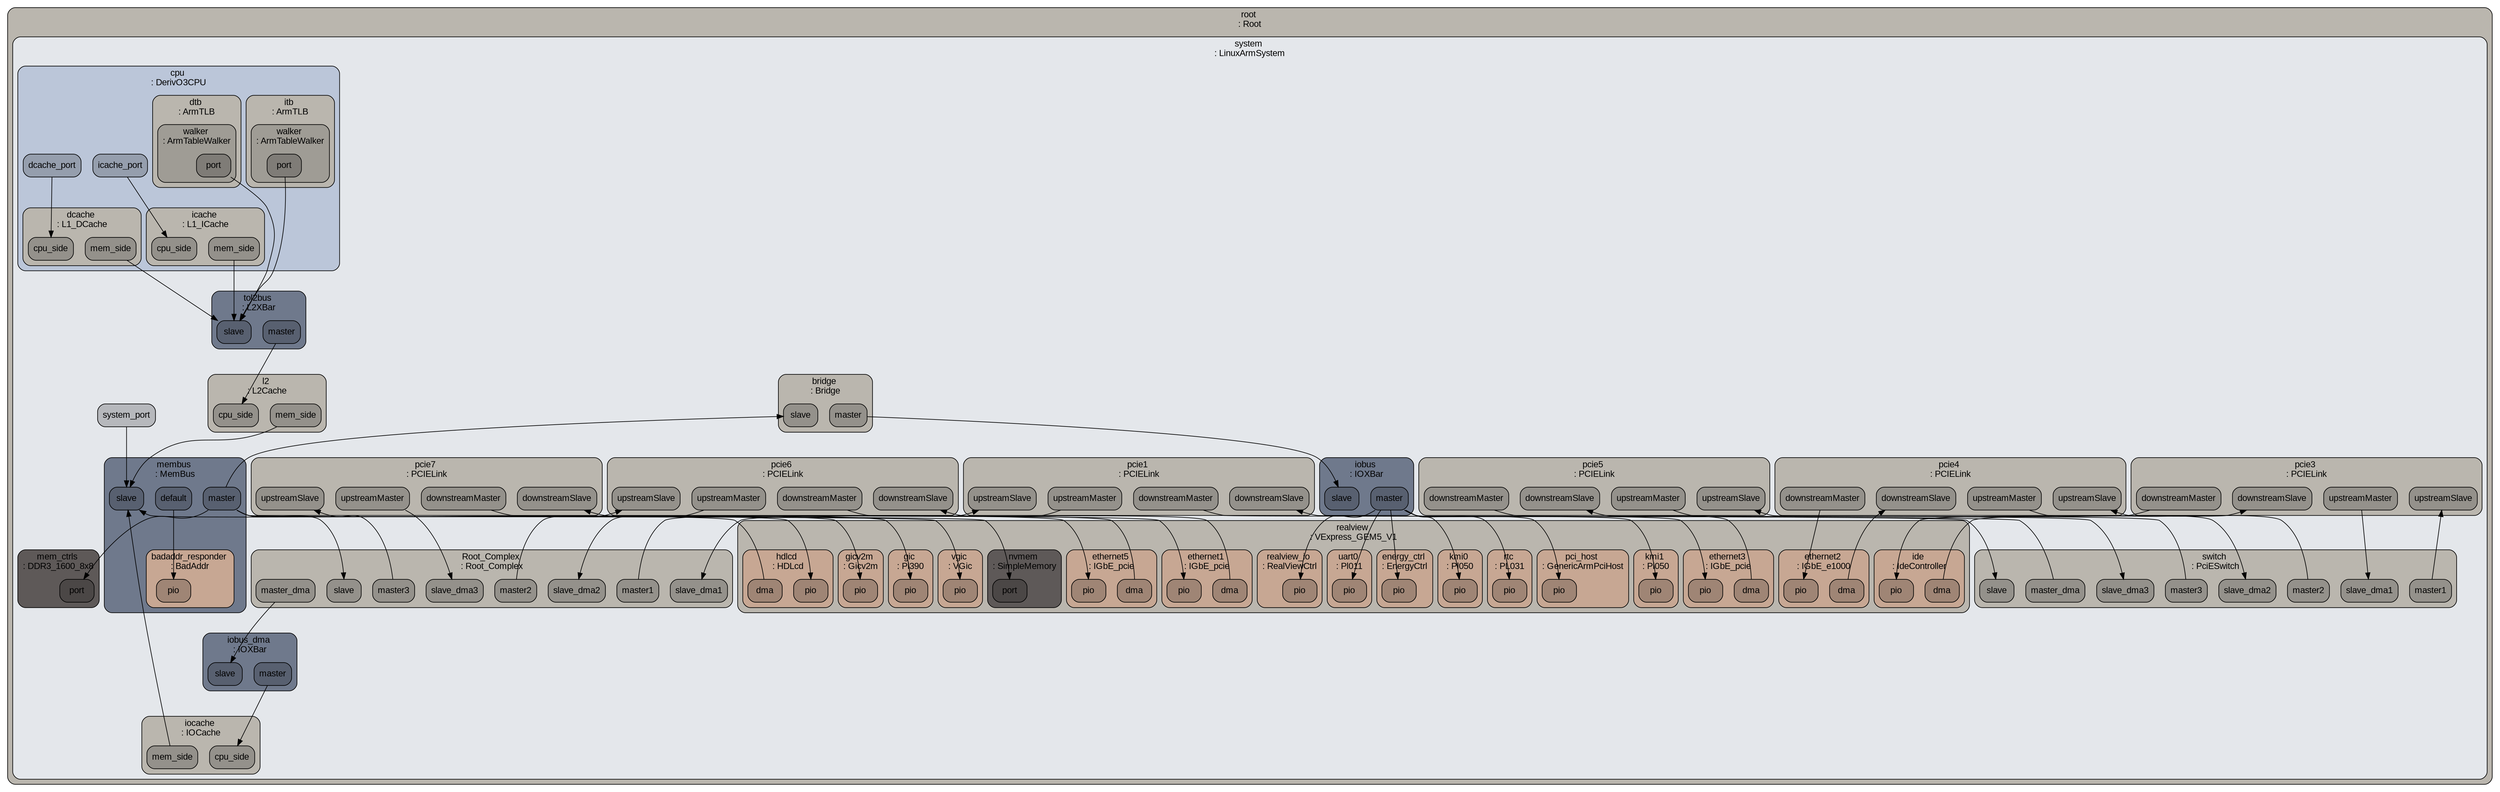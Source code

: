 digraph G {
ranksep="1.3";
subgraph cluster_root {
fontname=Arial;
color="#000000";
style="rounded, filled";
tooltip="eventq_index&#61;0&#10;full_system&#61;true&#10;sim_quantum&#61;0&#10;time_sync_enable&#61;false&#10;time_sync_period&#61;100000000000&#10;time_sync_spin_threshold&#61;100000000";
label="root \n: Root";
shape=Mrecord;
fontsize=14;
fillcolor="#bab6ae";
fontcolor="#000000";
subgraph cluster_system {
fontname=Arial;
color="#000000";
style="rounded, filled";
tooltip="atags_addr&#61;134217728&#10;boot_loader&#61;/home/krishna/t_gem5/gem5/aarch-system-2014-10/binaries/boot_emm.arm64 /home/krishna/t_gem5/gem5/aarch-system-2014-10/binaries/boot_emm.arm&#10;boot_osflags&#61;earlyprintk=pl011,0x1c090000 console=ttyAMA0 lpj=19988480 norandmaps rw loglevel=8 mem=1GB root=/dev/sda1&#10;cache_line_size&#61;128&#10;clk_domain&#61;system.clk_domain&#10;default_p_state&#61;UNDEFINED&#10;dtb_filename&#61;/home/krishna/t_gem5/gem5/system/arm/dt/armv8_gem5_v1_1cpu.dtb&#10;early_kernel_symbols&#61;false&#10;enable_context_switch_stats_dump&#61;false&#10;eventq_index&#61;0&#10;exit_on_work_items&#61;false&#10;flags_addr&#61;469827632&#10;gic_cpu_addr&#61;738205696&#10;have_large_asid_64&#61;false&#10;have_lpae&#61;true&#10;have_security&#61;false&#10;have_virtualization&#61;false&#10;highest_el_is_64&#61;false&#10;init_param&#61;0&#10;kernel&#61;/home/krishna/t_gem5/vmlinux&#10;kernel_addr_check&#61;true&#10;load_addr_mask&#61;134217727&#10;load_offset&#61;2147483648&#10;m5ops_base&#61;268500992&#10;machine_type&#61;DTOnly&#10;mem_mode&#61;timing&#10;mem_ranges&#61;2147483648:3221225471:0:0:0:0&#10;memories&#61;system.mem_ctrls system.realview.nvmem&#10;mmap_using_noreserve&#61;false&#10;multi_proc&#61;true&#10;multi_thread&#61;false&#10;num_work_ids&#61;16&#10;p_state_clk_gate_bins&#61;20&#10;p_state_clk_gate_max&#61;1000000000000&#10;p_state_clk_gate_min&#61;1000&#10;panic_on_oops&#61;false&#10;panic_on_panic&#61;false&#10;phys_addr_range_64&#61;40&#10;power_model&#61;Null&#10;readfile&#61;&#10;reset_addr_64&#61;0&#10;symbolfile&#61;&#10;thermal_components&#61;&#10;thermal_model&#61;Null&#10;work_begin_ckpt_count&#61;0&#10;work_begin_cpu_id_exit&#61;-1&#10;work_begin_exit_count&#61;0&#10;work_cpus_ckpt_count&#61;0&#10;work_end_ckpt_count&#61;0&#10;work_end_exit_count&#61;0&#10;work_item_id&#61;-1";
label="system \n: LinuxArmSystem";
shape=Mrecord;
fontsize=14;
fillcolor="#e4e7eb";
fontcolor="#000000";
system_system_port [fontname=Arial, color="#000000", style="rounded, filled", label=system_port, shape=Mrecord, fontsize=14, fillcolor="#b6b8bc", fontcolor="#000000"];
subgraph cluster_system_bridge {
fontname=Arial;
color="#000000";
style="rounded, filled";
tooltip="clk_domain&#61;system.clk_domain&#10;default_p_state&#61;UNDEFINED&#10;delay&#61;50000&#10;eventq_index&#61;0&#10;p_state_clk_gate_bins&#61;20&#10;p_state_clk_gate_max&#61;1000000000000&#10;p_state_clk_gate_min&#61;1000&#10;power_model&#61;Null&#10;ranges&#61;201326592:536870911:0:0:0:0 805306368:1073741823:0:0:0:0&#10;req_size&#61;16&#10;resp_size&#61;16";
label="bridge \n: Bridge";
shape=Mrecord;
fontsize=14;
fillcolor="#bab6ae";
fontcolor="#000000";
system_bridge_master [fontname=Arial, color="#000000", style="rounded, filled", label=master, shape=Mrecord, fontsize=14, fillcolor="#94918b", fontcolor="#000000"];
system_bridge_slave [fontname=Arial, color="#000000", style="rounded, filled", label=slave, shape=Mrecord, fontsize=14, fillcolor="#94918b", fontcolor="#000000"];
}

subgraph cluster_system_pcie1 {
fontname=Arial;
color="#000000";
style="rounded, filled";
tooltip="clk_domain&#61;system.clk_domain&#10;default_p_state&#61;UNDEFINED&#10;delay&#61;0&#10;delay_var&#61;0&#10;eventq_index&#61;0&#10;lanes&#61;4&#10;max_queue_size&#61;4&#10;mps&#61;128&#10;p_state_clk_gate_bins&#61;20&#10;p_state_clk_gate_max&#61;1000000000000&#10;p_state_clk_gate_min&#61;1000&#10;power_model&#61;Null&#10;speed&#61;1600.000000";
label="pcie1 \n: PCIELink";
shape=Mrecord;
fontsize=14;
fillcolor="#bab6ae";
fontcolor="#000000";
system_pcie1_downstreamSlave [fontname=Arial, color="#000000", style="rounded, filled", label=downstreamSlave, shape=Mrecord, fontsize=14, fillcolor="#94918b", fontcolor="#000000"];
system_pcie1_upstreamSlave [fontname=Arial, color="#000000", style="rounded, filled", label=upstreamSlave, shape=Mrecord, fontsize=14, fillcolor="#94918b", fontcolor="#000000"];
system_pcie1_downstreamMaster [fontname=Arial, color="#000000", style="rounded, filled", label=downstreamMaster, shape=Mrecord, fontsize=14, fillcolor="#94918b", fontcolor="#000000"];
system_pcie1_upstreamMaster [fontname=Arial, color="#000000", style="rounded, filled", label=upstreamMaster, shape=Mrecord, fontsize=14, fillcolor="#94918b", fontcolor="#000000"];
}

subgraph cluster_system_membus {
fontname=Arial;
color="#000000";
style="rounded, filled";
tooltip="clk_domain&#61;system.clk_domain&#10;default_p_state&#61;UNDEFINED&#10;eventq_index&#61;0&#10;forward_latency&#61;4&#10;frontend_latency&#61;3&#10;p_state_clk_gate_bins&#61;20&#10;p_state_clk_gate_max&#61;1000000000000&#10;p_state_clk_gate_min&#61;1000&#10;point_of_coherency&#61;true&#10;power_model&#61;Null&#10;response_latency&#61;2&#10;snoop_filter&#61;system.membus.snoop_filter&#10;snoop_response_latency&#61;4&#10;system&#61;system&#10;use_default_range&#61;false&#10;width&#61;16";
label="membus \n: MemBus";
shape=Mrecord;
fontsize=14;
fillcolor="#6f798c";
fontcolor="#000000";
system_membus_default [fontname=Arial, color="#000000", style="rounded, filled", label=default, shape=Mrecord, fontsize=14, fillcolor="#586070", fontcolor="#000000"];
system_membus_master [fontname=Arial, color="#000000", style="rounded, filled", label=master, shape=Mrecord, fontsize=14, fillcolor="#586070", fontcolor="#000000"];
system_membus_slave [fontname=Arial, color="#000000", style="rounded, filled", label=slave, shape=Mrecord, fontsize=14, fillcolor="#586070", fontcolor="#000000"];
subgraph cluster_system_membus_snoop_filter {
fontname=Arial;
color="#000000";
style="rounded, filled";
tooltip="eventq_index&#61;0&#10;lookup_latency&#61;1&#10;max_capacity&#61;8388608&#10;system&#61;system";
label="snoop_filter \n: SnoopFilter";
shape=Mrecord;
fontsize=14;
fillcolor="#bab6ae";
fontcolor="#000000";
}

subgraph cluster_system_membus_badaddr_responder {
fontname=Arial;
color="#000000";
style="rounded, filled";
tooltip="clk_domain&#61;system.clk_domain&#10;default_p_state&#61;UNDEFINED&#10;eventq_index&#61;0&#10;fake_mem&#61;false&#10;p_state_clk_gate_bins&#61;20&#10;p_state_clk_gate_max&#61;1000000000000&#10;p_state_clk_gate_min&#61;1000&#10;pio_addr&#61;0&#10;pio_latency&#61;100000&#10;pio_size&#61;8&#10;power_model&#61;Null&#10;ret_bad_addr&#61;true&#10;ret_data16&#61;65535&#10;ret_data32&#61;4294967295&#10;ret_data64&#61;18446744073709551615&#10;ret_data8&#61;255&#10;system&#61;system&#10;update_data&#61;false&#10;warn_access&#61;warn";
label="badaddr_responder \n: BadAddr";
shape=Mrecord;
fontsize=14;
fillcolor="#c7a793";
fontcolor="#000000";
system_membus_badaddr_responder_pio [fontname=Arial, color="#000000", style="rounded, filled", label=pio, shape=Mrecord, fontsize=14, fillcolor="#9f8575", fontcolor="#000000"];
}

}

subgraph cluster_system_iobus_dma {
fontname=Arial;
color="#000000";
style="rounded, filled";
tooltip="clk_domain&#61;system.clk_domain&#10;default_p_state&#61;UNDEFINED&#10;eventq_index&#61;0&#10;forward_latency&#61;1&#10;frontend_latency&#61;2&#10;p_state_clk_gate_bins&#61;20&#10;p_state_clk_gate_max&#61;1000000000000&#10;p_state_clk_gate_min&#61;1000&#10;power_model&#61;Null&#10;response_latency&#61;2&#10;use_default_range&#61;false&#10;width&#61;16";
label="iobus_dma \n: IOXBar";
shape=Mrecord;
fontsize=14;
fillcolor="#6f798c";
fontcolor="#000000";
system_iobus_dma_master [fontname=Arial, color="#000000", style="rounded, filled", label=master, shape=Mrecord, fontsize=14, fillcolor="#586070", fontcolor="#000000"];
system_iobus_dma_slave [fontname=Arial, color="#000000", style="rounded, filled", label=slave, shape=Mrecord, fontsize=14, fillcolor="#586070", fontcolor="#000000"];
}

subgraph cluster_system_clk_domain {
fontname=Arial;
color="#000000";
style="rounded, filled";
tooltip="clock&#61;1000&#10;domain_id&#61;-1&#10;eventq_index&#61;0&#10;init_perf_level&#61;0&#10;voltage_domain&#61;system.voltage_domain";
label="clk_domain \n: SrcClockDomain";
shape=Mrecord;
fontsize=14;
fillcolor="#bab6ae";
fontcolor="#000000";
}

subgraph cluster_system_pcie5 {
fontname=Arial;
color="#000000";
style="rounded, filled";
tooltip="clk_domain&#61;system.clk_domain&#10;default_p_state&#61;UNDEFINED&#10;delay&#61;0&#10;delay_var&#61;0&#10;eventq_index&#61;0&#10;lanes&#61;1&#10;max_queue_size&#61;4&#10;mps&#61;128&#10;p_state_clk_gate_bins&#61;20&#10;p_state_clk_gate_max&#61;1000000000000&#10;p_state_clk_gate_min&#61;1000&#10;power_model&#61;Null&#10;speed&#61;1600.000000";
label="pcie5 \n: PCIELink";
shape=Mrecord;
fontsize=14;
fillcolor="#bab6ae";
fontcolor="#000000";
system_pcie5_downstreamSlave [fontname=Arial, color="#000000", style="rounded, filled", label=downstreamSlave, shape=Mrecord, fontsize=14, fillcolor="#94918b", fontcolor="#000000"];
system_pcie5_upstreamSlave [fontname=Arial, color="#000000", style="rounded, filled", label=upstreamSlave, shape=Mrecord, fontsize=14, fillcolor="#94918b", fontcolor="#000000"];
system_pcie5_downstreamMaster [fontname=Arial, color="#000000", style="rounded, filled", label=downstreamMaster, shape=Mrecord, fontsize=14, fillcolor="#94918b", fontcolor="#000000"];
system_pcie5_upstreamMaster [fontname=Arial, color="#000000", style="rounded, filled", label=upstreamMaster, shape=Mrecord, fontsize=14, fillcolor="#94918b", fontcolor="#000000"];
}

subgraph cluster_system_iocache {
fontname=Arial;
color="#000000";
style="rounded, filled";
tooltip="addr_ranges&#61;2147483648:3221225471:0:0:0:0&#10;assoc&#61;8&#10;clk_domain&#61;system.clk_domain&#10;clusivity&#61;mostly_incl&#10;data_latency&#61;50&#10;default_p_state&#61;UNDEFINED&#10;demand_mshr_reserve&#61;1&#10;eventq_index&#61;0&#10;is_read_only&#61;false&#10;max_miss_count&#61;0&#10;mshrs&#61;20&#10;p_state_clk_gate_bins&#61;20&#10;p_state_clk_gate_max&#61;1000000000000&#10;p_state_clk_gate_min&#61;1000&#10;power_model&#61;Null&#10;prefetch_on_access&#61;false&#10;prefetcher&#61;Null&#10;response_latency&#61;50&#10;sequential_access&#61;false&#10;size&#61;1024&#10;system&#61;system&#10;tag_latency&#61;50&#10;tags&#61;system.iocache.tags&#10;tgts_per_mshr&#61;12&#10;write_buffers&#61;8&#10;writeback_clean&#61;false";
label="iocache \n: IOCache";
shape=Mrecord;
fontsize=14;
fillcolor="#bab6ae";
fontcolor="#000000";
system_iocache_mem_side [fontname=Arial, color="#000000", style="rounded, filled", label=mem_side, shape=Mrecord, fontsize=14, fillcolor="#94918b", fontcolor="#000000"];
system_iocache_cpu_side [fontname=Arial, color="#000000", style="rounded, filled", label=cpu_side, shape=Mrecord, fontsize=14, fillcolor="#94918b", fontcolor="#000000"];
subgraph cluster_system_iocache_tags {
fontname=Arial;
color="#000000";
style="rounded, filled";
tooltip="assoc&#61;8&#10;block_size&#61;128&#10;clk_domain&#61;system.clk_domain&#10;data_latency&#61;50&#10;default_p_state&#61;UNDEFINED&#10;eventq_index&#61;0&#10;p_state_clk_gate_bins&#61;20&#10;p_state_clk_gate_max&#61;1000000000000&#10;p_state_clk_gate_min&#61;1000&#10;power_model&#61;Null&#10;sequential_access&#61;false&#10;size&#61;1024&#10;tag_latency&#61;50";
label="tags \n: LRU";
shape=Mrecord;
fontsize=14;
fillcolor="#9f9c95";
fontcolor="#000000";
}

}

subgraph cluster_system_pcie3 {
fontname=Arial;
color="#000000";
style="rounded, filled";
tooltip="clk_domain&#61;system.clk_domain&#10;default_p_state&#61;UNDEFINED&#10;delay&#61;0&#10;delay_var&#61;0&#10;eventq_index&#61;0&#10;lanes&#61;1&#10;max_queue_size&#61;4&#10;mps&#61;128&#10;p_state_clk_gate_bins&#61;20&#10;p_state_clk_gate_max&#61;1000000000000&#10;p_state_clk_gate_min&#61;1000&#10;power_model&#61;Null&#10;speed&#61;1600.000000";
label="pcie3 \n: PCIELink";
shape=Mrecord;
fontsize=14;
fillcolor="#bab6ae";
fontcolor="#000000";
system_pcie3_downstreamSlave [fontname=Arial, color="#000000", style="rounded, filled", label=downstreamSlave, shape=Mrecord, fontsize=14, fillcolor="#94918b", fontcolor="#000000"];
system_pcie3_upstreamSlave [fontname=Arial, color="#000000", style="rounded, filled", label=upstreamSlave, shape=Mrecord, fontsize=14, fillcolor="#94918b", fontcolor="#000000"];
system_pcie3_downstreamMaster [fontname=Arial, color="#000000", style="rounded, filled", label=downstreamMaster, shape=Mrecord, fontsize=14, fillcolor="#94918b", fontcolor="#000000"];
system_pcie3_upstreamMaster [fontname=Arial, color="#000000", style="rounded, filled", label=upstreamMaster, shape=Mrecord, fontsize=14, fillcolor="#94918b", fontcolor="#000000"];
}

subgraph cluster_system_voltage_domain {
fontname=Arial;
color="#000000";
style="rounded, filled";
tooltip="eventq_index&#61;0&#10;voltage&#61;1.000000";
label="voltage_domain \n: VoltageDomain";
shape=Mrecord;
fontsize=14;
fillcolor="#bab6ae";
fontcolor="#000000";
}

subgraph cluster_system_pcie6 {
fontname=Arial;
color="#000000";
style="rounded, filled";
tooltip="clk_domain&#61;system.clk_domain&#10;default_p_state&#61;UNDEFINED&#10;delay&#61;0&#10;delay_var&#61;0&#10;eventq_index&#61;0&#10;lanes&#61;1&#10;max_queue_size&#61;4&#10;mps&#61;128&#10;p_state_clk_gate_bins&#61;20&#10;p_state_clk_gate_max&#61;1000000000000&#10;p_state_clk_gate_min&#61;1000&#10;power_model&#61;Null&#10;speed&#61;1600.000000";
label="pcie6 \n: PCIELink";
shape=Mrecord;
fontsize=14;
fillcolor="#bab6ae";
fontcolor="#000000";
system_pcie6_downstreamSlave [fontname=Arial, color="#000000", style="rounded, filled", label=downstreamSlave, shape=Mrecord, fontsize=14, fillcolor="#94918b", fontcolor="#000000"];
system_pcie6_upstreamSlave [fontname=Arial, color="#000000", style="rounded, filled", label=upstreamSlave, shape=Mrecord, fontsize=14, fillcolor="#94918b", fontcolor="#000000"];
system_pcie6_downstreamMaster [fontname=Arial, color="#000000", style="rounded, filled", label=downstreamMaster, shape=Mrecord, fontsize=14, fillcolor="#94918b", fontcolor="#000000"];
system_pcie6_upstreamMaster [fontname=Arial, color="#000000", style="rounded, filled", label=upstreamMaster, shape=Mrecord, fontsize=14, fillcolor="#94918b", fontcolor="#000000"];
}

subgraph cluster_system_pcie7 {
fontname=Arial;
color="#000000";
style="rounded, filled";
tooltip="clk_domain&#61;system.clk_domain&#10;default_p_state&#61;UNDEFINED&#10;delay&#61;0&#10;delay_var&#61;0&#10;eventq_index&#61;0&#10;lanes&#61;1&#10;max_queue_size&#61;4&#10;mps&#61;128&#10;p_state_clk_gate_bins&#61;20&#10;p_state_clk_gate_max&#61;1000000000000&#10;p_state_clk_gate_min&#61;1000&#10;power_model&#61;Null&#10;speed&#61;1600.000000";
label="pcie7 \n: PCIELink";
shape=Mrecord;
fontsize=14;
fillcolor="#bab6ae";
fontcolor="#000000";
system_pcie7_downstreamSlave [fontname=Arial, color="#000000", style="rounded, filled", label=downstreamSlave, shape=Mrecord, fontsize=14, fillcolor="#94918b", fontcolor="#000000"];
system_pcie7_upstreamSlave [fontname=Arial, color="#000000", style="rounded, filled", label=upstreamSlave, shape=Mrecord, fontsize=14, fillcolor="#94918b", fontcolor="#000000"];
system_pcie7_downstreamMaster [fontname=Arial, color="#000000", style="rounded, filled", label=downstreamMaster, shape=Mrecord, fontsize=14, fillcolor="#94918b", fontcolor="#000000"];
system_pcie7_upstreamMaster [fontname=Arial, color="#000000", style="rounded, filled", label=upstreamMaster, shape=Mrecord, fontsize=14, fillcolor="#94918b", fontcolor="#000000"];
}

subgraph cluster_system_pcie4 {
fontname=Arial;
color="#000000";
style="rounded, filled";
tooltip="clk_domain&#61;system.clk_domain&#10;default_p_state&#61;UNDEFINED&#10;delay&#61;0&#10;delay_var&#61;0&#10;eventq_index&#61;0&#10;lanes&#61;1&#10;max_queue_size&#61;4&#10;mps&#61;128&#10;p_state_clk_gate_bins&#61;20&#10;p_state_clk_gate_max&#61;1000000000000&#10;p_state_clk_gate_min&#61;1000&#10;power_model&#61;Null&#10;speed&#61;1600.000000";
label="pcie4 \n: PCIELink";
shape=Mrecord;
fontsize=14;
fillcolor="#bab6ae";
fontcolor="#000000";
system_pcie4_downstreamSlave [fontname=Arial, color="#000000", style="rounded, filled", label=downstreamSlave, shape=Mrecord, fontsize=14, fillcolor="#94918b", fontcolor="#000000"];
system_pcie4_upstreamSlave [fontname=Arial, color="#000000", style="rounded, filled", label=upstreamSlave, shape=Mrecord, fontsize=14, fillcolor="#94918b", fontcolor="#000000"];
system_pcie4_downstreamMaster [fontname=Arial, color="#000000", style="rounded, filled", label=downstreamMaster, shape=Mrecord, fontsize=14, fillcolor="#94918b", fontcolor="#000000"];
system_pcie4_upstreamMaster [fontname=Arial, color="#000000", style="rounded, filled", label=upstreamMaster, shape=Mrecord, fontsize=14, fillcolor="#94918b", fontcolor="#000000"];
}

subgraph cluster_system_vncserver {
fontname=Arial;
color="#000000";
style="rounded, filled";
tooltip="eventq_index&#61;0&#10;frame_capture&#61;false&#10;number&#61;0&#10;port&#61;5900";
label="vncserver \n: VncServer";
shape=Mrecord;
fontsize=14;
fillcolor="#bab6ae";
fontcolor="#000000";
}

subgraph cluster_system_terminal {
fontname=Arial;
color="#000000";
style="rounded, filled";
tooltip="eventq_index&#61;0&#10;intr_control&#61;system.intrctrl&#10;number&#61;0&#10;output&#61;true&#10;port&#61;3456";
label="terminal \n: Terminal";
shape=Mrecord;
fontsize=14;
fillcolor="#bab6ae";
fontcolor="#000000";
}

subgraph cluster_system_dvfs_handler {
fontname=Arial;
color="#000000";
style="rounded, filled";
tooltip="domains&#61;&#10;enable&#61;false&#10;eventq_index&#61;0&#10;sys_clk_domain&#61;system.clk_domain&#10;transition_latency&#61;100000000";
label="dvfs_handler \n: DVFSHandler";
shape=Mrecord;
fontsize=14;
fillcolor="#bab6ae";
fontcolor="#000000";
}

subgraph cluster_system_Root_Complex {
fontname=Arial;
color="#000000";
style="rounded, filled";
tooltip="BAR0Size&#61;0&#10;BAR1Size&#61;0&#10;BIST&#61;0&#10;Bar0&#61;0&#10;Bar1&#61;0&#10;BridgeControl&#61;0&#10;CacheLineSize&#61;0&#10;CapabilityPointer&#61;208&#10;ClassCode&#61;6&#10;Command&#61;1031&#10;DeviceId1&#61;40080&#10;DeviceId2&#61;40082&#10;DeviceId3&#61;40084&#10;DeviceId_upstream&#61;33330&#10;ExpansionROMBaseAddress&#61;0&#10;HeaderType&#61;1&#10;IOBase&#61;1&#10;IOBaseUpper&#61;12032&#10;IOLimit&#61;1&#10;IOLimitUpper&#61;12032&#10;InterruptLine&#61;32&#10;InterruptPin&#61;1&#10;LatencyTimer&#61;0&#10;MemoryBase&#61;0&#10;MemoryLimit&#61;0&#10;PXCAPBaseOffset&#61;208&#10;PXCAPCapId&#61;16&#10;PXCAPCapabilities&#61;65&#10;PXCAPCapabilities_downstream&#61;97&#10;PXCAPCapabilities_upstream&#61;81&#10;PXCAPDevCap2&#61;0&#10;PXCAPDevCapabilities&#61;577&#10;PXCAPDevCtrl&#61;4128&#10;PXCAPDevCtrl2&#61;0&#10;PXCAPDevStatus&#61;0&#10;PXCAPLinkCap&#61;16814097&#10;PXCAPLinkCtrl&#61;8&#10;PXCAPLinkStatus&#61;17&#10;PXCAPNextCapability&#61;0&#10;PXCAPRootControl&#61;0&#10;PXCAPRootStatus&#61;0&#10;PrefetchableMemoryBase&#61;0&#10;PrefetchableMemoryBaseUpper&#61;0&#10;PrefetchableMemoryLimit&#61;0&#10;PrefetchableMemoryLimitUpper&#61;0&#10;PrimaryBusNumber&#61;0&#10;ProgIF&#61;0&#10;Revision&#61;0&#10;SecondaryBusNumber&#61;0&#10;SecondaryLatencyTimer&#61;0&#10;SecondaryStatus&#61;0&#10;Status&#61;16&#10;SubClassCode&#61;4&#10;SubordinateBusNumber&#61;0&#10;VendorId&#61;32902&#10;clk_domain&#61;system.clk_domain&#10;config_latency&#61;20000&#10;default_p_state&#61;UNDEFINED&#10;delay&#61;150000&#10;eventq_index&#61;0&#10;host&#61;system.realview.pci_host&#10;is_switch&#61;0&#10;is_transmit&#61;1&#10;p_state_clk_gate_bins&#61;20&#10;p_state_clk_gate_max&#61;1000000000000&#10;p_state_clk_gate_min&#61;1000&#10;pci_bus&#61;0&#10;pci_dev1&#61;4&#10;pci_dev2&#61;5&#10;pci_dev3&#61;6&#10;pci_func1&#61;0&#10;pci_func2&#61;0&#10;pci_func3&#61;0&#10;pci_upstream_dev&#61;0&#10;pci_upstream_func&#61;0&#10;power_model&#61;Null&#10;rc_id&#61;0&#10;req_size&#61;16&#10;resp_size&#61;16";
label="Root_Complex \n: Root_Complex";
shape=Mrecord;
fontsize=14;
fillcolor="#bab6ae";
fontcolor="#000000";
system_Root_Complex_master1 [fontname=Arial, color="#000000", style="rounded, filled", label=master1, shape=Mrecord, fontsize=14, fillcolor="#94918b", fontcolor="#000000"];
system_Root_Complex_master3 [fontname=Arial, color="#000000", style="rounded, filled", label=master3, shape=Mrecord, fontsize=14, fillcolor="#94918b", fontcolor="#000000"];
system_Root_Complex_master2 [fontname=Arial, color="#000000", style="rounded, filled", label=master2, shape=Mrecord, fontsize=14, fillcolor="#94918b", fontcolor="#000000"];
system_Root_Complex_slave [fontname=Arial, color="#000000", style="rounded, filled", label=slave, shape=Mrecord, fontsize=14, fillcolor="#94918b", fontcolor="#000000"];
system_Root_Complex_slave_dma3 [fontname=Arial, color="#000000", style="rounded, filled", label=slave_dma3, shape=Mrecord, fontsize=14, fillcolor="#94918b", fontcolor="#000000"];
system_Root_Complex_slave_dma1 [fontname=Arial, color="#000000", style="rounded, filled", label=slave_dma1, shape=Mrecord, fontsize=14, fillcolor="#94918b", fontcolor="#000000"];
system_Root_Complex_slave_dma2 [fontname=Arial, color="#000000", style="rounded, filled", label=slave_dma2, shape=Mrecord, fontsize=14, fillcolor="#94918b", fontcolor="#000000"];
system_Root_Complex_master_dma [fontname=Arial, color="#000000", style="rounded, filled", label=master_dma, shape=Mrecord, fontsize=14, fillcolor="#94918b", fontcolor="#000000"];
}

subgraph cluster_system_realview {
fontname=Arial;
color="#000000";
style="rounded, filled";
tooltip="eventq_index&#61;0&#10;intrctrl&#61;system.intrctrl&#10;system&#61;system";
label="realview \n: VExpress_GEM5_V1";
shape=Mrecord;
fontsize=14;
fillcolor="#bab6ae";
fontcolor="#000000";
subgraph cluster_system_realview_hdlcd {
fontname=Arial;
color="#000000";
style="rounded, filled";
tooltip="amba_id&#61;1314816&#10;clk_domain&#61;system.clk_domain&#10;default_p_state&#61;UNDEFINED&#10;enable_capture&#61;true&#10;eventq_index&#61;0&#10;flag&#61;0&#10;gic&#61;system.realview.gic&#10;int_num&#61;95&#10;p_state_clk_gate_bins&#61;20&#10;p_state_clk_gate_max&#61;1000000000000&#10;p_state_clk_gate_min&#61;1000&#10;pio_addr&#61;721420288&#10;pio_latency&#61;10000&#10;pixel_buffer_size&#61;2048&#10;pixel_chunk&#61;32&#10;power_model&#61;Null&#10;pxl_clk&#61;system.realview.dcc.osc_pxl&#10;system&#61;system&#10;virt_refresh_rate&#61;50000000000&#10;vnc&#61;system.vncserver&#10;workaround_dma_line_count&#61;true&#10;workaround_swap_rb&#61;false";
label="hdlcd \n: HDLcd";
shape=Mrecord;
fontsize=14;
fillcolor="#c7a793";
fontcolor="#000000";
system_realview_hdlcd_dma [fontname=Arial, color="#000000", style="rounded, filled", label=dma, shape=Mrecord, fontsize=14, fillcolor="#9f8575", fontcolor="#000000"];
system_realview_hdlcd_pio [fontname=Arial, color="#000000", style="rounded, filled", label=pio, shape=Mrecord, fontsize=14, fillcolor="#9f8575", fontcolor="#000000"];
}

subgraph cluster_system_realview_realview_io {
fontname=Arial;
color="#000000";
style="rounded, filled";
tooltip="clk_domain&#61;system.clk_domain&#10;default_p_state&#61;UNDEFINED&#10;eventq_index&#61;0&#10;idreg&#61;35979264&#10;p_state_clk_gate_bins&#61;20&#10;p_state_clk_gate_max&#61;1000000000000&#10;p_state_clk_gate_min&#61;1000&#10;pio_addr&#61;469827584&#10;pio_latency&#61;100000&#10;power_model&#61;Null&#10;proc_id0&#61;335544320&#10;proc_id1&#61;335544320&#10;system&#61;system";
label="realview_io \n: RealViewCtrl";
shape=Mrecord;
fontsize=14;
fillcolor="#c7a793";
fontcolor="#000000";
system_realview_realview_io_pio [fontname=Arial, color="#000000", style="rounded, filled", label=pio, shape=Mrecord, fontsize=14, fillcolor="#9f8575", fontcolor="#000000"];
}

subgraph cluster_system_realview_nvmem {
fontname=Arial;
color="#000000";
style="rounded, filled";
tooltip="bandwidth&#61;73.000000&#10;clk_domain&#61;system.clk_domain&#10;conf_table_reported&#61;false&#10;default_p_state&#61;UNDEFINED&#10;eventq_index&#61;0&#10;in_addr_map&#61;true&#10;kvm_map&#61;true&#10;latency&#61;30000&#10;latency_var&#61;0&#10;null&#61;false&#10;p_state_clk_gate_bins&#61;20&#10;p_state_clk_gate_max&#61;1000000000000&#10;p_state_clk_gate_min&#61;1000&#10;power_model&#61;Null&#10;range&#61;0:67108863:0:0:0:0";
label="nvmem \n: SimpleMemory";
shape=Mrecord;
fontsize=14;
fillcolor="#5e5958";
fontcolor="#000000";
system_realview_nvmem_port [fontname=Arial, color="#000000", style="rounded, filled", label=port, shape=Mrecord, fontsize=14, fillcolor="#4b4746", fontcolor="#000000"];
}

subgraph cluster_system_realview_ide {
fontname=Arial;
color="#000000";
style="rounded, filled";
tooltip="BAR0&#61;1&#10;BAR0LegacyIO&#61;false&#10;BAR0Size&#61;8&#10;BAR1&#61;1&#10;BAR1LegacyIO&#61;false&#10;BAR1Size&#61;4&#10;BAR2&#61;1&#10;BAR2LegacyIO&#61;false&#10;BAR2Size&#61;8&#10;BAR3&#61;1&#10;BAR3LegacyIO&#61;false&#10;BAR3Size&#61;4&#10;BAR4&#61;1&#10;BAR4LegacyIO&#61;false&#10;BAR4Size&#61;16&#10;BAR5&#61;1&#10;BAR5LegacyIO&#61;false&#10;BAR5Size&#61;0&#10;BIST&#61;0&#10;CacheLineSize&#61;0&#10;CapabilityPtr&#61;200&#10;CardbusCIS&#61;0&#10;ClassCode&#61;1&#10;Command&#61;0&#10;DeviceID&#61;28945&#10;ExpansionROM&#61;0&#10;HeaderType&#61;0&#10;InterruptLine&#61;2&#10;InterruptPin&#61;1&#10;LatencyTimer&#61;0&#10;LegacyIOBase&#61;0&#10;MSICAPBaseOffset&#61;208&#10;MSICAPCapId&#61;5&#10;MSICAPMaskBits&#61;0&#10;MSICAPMsgAddr&#61;0&#10;MSICAPMsgCtrl&#61;128&#10;MSICAPMsgData&#61;0&#10;MSICAPMsgUpperAddr&#61;0&#10;MSICAPNextCapability&#61;224&#10;MSICAPPendingBits&#61;0&#10;MSIXCAPBaseOffset&#61;160&#10;MSIXCAPCapId&#61;17&#10;MSIXCAPNextCapability&#61;0&#10;MSIXMsgCtrl&#61;1&#10;MSIXPbaOffset&#61;16387&#10;MSIXTableOffset&#61;3&#10;MaximumLatency&#61;0&#10;MinimumGrant&#61;0&#10;PMCAPBaseOffset&#61;200&#10;PMCAPCapId&#61;1&#10;PMCAPCapabilities&#61;34&#10;PMCAPCtrlStatus&#61;0&#10;PMCAPNextCapability&#61;208&#10;PXCAPBaseOffset&#61;224&#10;PXCAPCapId&#61;16&#10;PXCAPCapabilities&#61;1&#10;PXCAPDevCap2&#61;0&#10;PXCAPDevCapabilities&#61;36033&#10;PXCAPDevCtrl&#61;10256&#10;PXCAPDevCtrl2&#61;0&#10;PXCAPDevStatus&#61;0&#10;PXCAPLinkCap&#61;16977937&#10;PXCAPLinkCtrl&#61;0&#10;PXCAPLinkStatus&#61;4113&#10;PXCAPNextCapability&#61;160&#10;ProgIF&#61;133&#10;Revision&#61;0&#10;Status&#61;640&#10;SubClassCode&#61;1&#10;SubsystemID&#61;0&#10;SubsystemVendorID&#61;0&#10;VendorID&#61;32902&#10;clk_domain&#61;system.clk_domain&#10;config_latency&#61;20000&#10;ctrl_offset&#61;0&#10;default_p_state&#61;UNDEFINED&#10;disks&#61;system.cf0&#10;eventq_index&#61;0&#10;flag&#61;1&#10;host&#61;system.realview.pci_host&#10;io_shift&#61;0&#10;is_invisible&#61;0&#10;p_state_clk_gate_bins&#61;20&#10;p_state_clk_gate_max&#61;1000000000000&#10;p_state_clk_gate_min&#61;1000&#10;pci_bus&#61;3&#10;pci_dev&#61;0&#10;pci_func&#61;0&#10;pio_latency&#61;30000&#10;power_model&#61;Null&#10;root_port_number&#61;0&#10;system&#61;system";
label="ide \n: IdeController";
shape=Mrecord;
fontsize=14;
fillcolor="#c7a793";
fontcolor="#000000";
system_realview_ide_dma [fontname=Arial, color="#000000", style="rounded, filled", label=dma, shape=Mrecord, fontsize=14, fillcolor="#9f8575", fontcolor="#000000"];
system_realview_ide_pio [fontname=Arial, color="#000000", style="rounded, filled", label=pio, shape=Mrecord, fontsize=14, fillcolor="#9f8575", fontcolor="#000000"];
}

subgraph cluster_system_realview_pci_host {
fontname=Arial;
color="#000000";
style="rounded, filled";
tooltip="clk_domain&#61;system.clk_domain&#10;conf_base&#61;805306368&#10;conf_device_bits&#61;12&#10;conf_size&#61;268435456&#10;default_p_state&#61;UNDEFINED&#10;eventq_index&#61;0&#10;int_base&#61;100&#10;int_count&#61;4&#10;int_policy&#61;ARM_PCI_ROOT_PORT&#10;p_state_clk_gate_bins&#61;20&#10;p_state_clk_gate_max&#61;1000000000000&#10;p_state_clk_gate_min&#61;1000&#10;pci_dma_base&#61;0&#10;pci_mem_base&#61;0&#10;pci_pio_base&#61;788529152&#10;platform&#61;system.realview&#10;power_model&#61;Null&#10;system&#61;system";
label="pci_host \n: GenericArmPciHost";
shape=Mrecord;
fontsize=14;
fillcolor="#c7a793";
fontcolor="#000000";
system_realview_pci_host_pio [fontname=Arial, color="#000000", style="rounded, filled", label=pio, shape=Mrecord, fontsize=14, fillcolor="#9f8575", fontcolor="#000000"];
}

subgraph cluster_system_realview_rtc {
fontname=Arial;
color="#000000";
style="rounded, filled";
tooltip="amba_id&#61;3412017&#10;clk_domain&#61;system.clk_domain&#10;default_p_state&#61;UNDEFINED&#10;eventq_index&#61;0&#10;gic&#61;system.realview.gic&#10;int_delay&#61;100000&#10;int_num&#61;36&#10;p_state_clk_gate_bins&#61;20&#10;p_state_clk_gate_max&#61;1000000000000&#10;p_state_clk_gate_min&#61;1000&#10;pio_addr&#61;471269376&#10;pio_latency&#61;100000&#10;power_model&#61;Null&#10;system&#61;system&#10;time&#61;Thu Jan  1 00:00:00 2009";
label="rtc \n: PL031";
shape=Mrecord;
fontsize=14;
fillcolor="#c7a793";
fontcolor="#000000";
system_realview_rtc_pio [fontname=Arial, color="#000000", style="rounded, filled", label=pio, shape=Mrecord, fontsize=14, fillcolor="#9f8575", fontcolor="#000000"];
}

subgraph cluster_system_realview_ethernet2 {
fontname=Arial;
color="#000000";
style="rounded, filled";
tooltip="BAR0&#61;0&#10;BAR0LegacyIO&#61;false&#10;BAR0Size&#61;131072&#10;BAR1&#61;0&#10;BAR1LegacyIO&#61;false&#10;BAR1Size&#61;0&#10;BAR2&#61;0&#10;BAR2LegacyIO&#61;false&#10;BAR2Size&#61;0&#10;BAR3&#61;0&#10;BAR3LegacyIO&#61;false&#10;BAR3Size&#61;0&#10;BAR4&#61;0&#10;BAR4LegacyIO&#61;false&#10;BAR4Size&#61;0&#10;BAR5&#61;0&#10;BAR5LegacyIO&#61;false&#10;BAR5Size&#61;0&#10;BIST&#61;0&#10;CacheLineSize&#61;0&#10;CapabilityPtr&#61;0&#10;CardbusCIS&#61;0&#10;ClassCode&#61;2&#10;Command&#61;0&#10;DeviceID&#61;4213&#10;ExpansionROM&#61;0&#10;HeaderType&#61;0&#10;InterruptLine&#61;3&#10;InterruptPin&#61;1&#10;LatencyTimer&#61;0&#10;LegacyIOBase&#61;0&#10;MSICAPBaseOffset&#61;0&#10;MSICAPCapId&#61;0&#10;MSICAPMaskBits&#61;0&#10;MSICAPMsgAddr&#61;0&#10;MSICAPMsgCtrl&#61;0&#10;MSICAPMsgData&#61;0&#10;MSICAPMsgUpperAddr&#61;0&#10;MSICAPNextCapability&#61;0&#10;MSICAPPendingBits&#61;0&#10;MSIXCAPBaseOffset&#61;0&#10;MSIXCAPCapId&#61;0&#10;MSIXCAPNextCapability&#61;0&#10;MSIXMsgCtrl&#61;0&#10;MSIXPbaOffset&#61;0&#10;MSIXTableOffset&#61;0&#10;MaximumLatency&#61;0&#10;MinimumGrant&#61;255&#10;PMCAPBaseOffset&#61;0&#10;PMCAPCapId&#61;0&#10;PMCAPCapabilities&#61;0&#10;PMCAPCtrlStatus&#61;0&#10;PMCAPNextCapability&#61;0&#10;PXCAPBaseOffset&#61;0&#10;PXCAPCapId&#61;0&#10;PXCAPCapabilities&#61;0&#10;PXCAPDevCap2&#61;0&#10;PXCAPDevCapabilities&#61;0&#10;PXCAPDevCtrl&#61;0&#10;PXCAPDevCtrl2&#61;0&#10;PXCAPDevStatus&#61;0&#10;PXCAPLinkCap&#61;0&#10;PXCAPLinkCtrl&#61;0&#10;PXCAPLinkStatus&#61;0&#10;PXCAPNextCapability&#61;0&#10;ProgIF&#61;0&#10;Revision&#61;0&#10;Status&#61;0&#10;SubClassCode&#61;0&#10;SubsystemID&#61;4104&#10;SubsystemVendorID&#61;32902&#10;VendorID&#61;32902&#10;clk_domain&#61;system.clk_domain&#10;config_latency&#61;20000&#10;default_p_state&#61;UNDEFINED&#10;eventq_index&#61;0&#10;fetch_comp_delay&#61;10000&#10;fetch_delay&#61;10000&#10;flag&#61;0&#10;hardware_address&#61;00:a0:c9:01:01:02&#10;host&#61;system.realview.pci_host&#10;is_invisible&#61;1&#10;p_state_clk_gate_bins&#61;20&#10;p_state_clk_gate_max&#61;1000000000000&#10;p_state_clk_gate_min&#61;1000&#10;pci_bus&#61;4&#10;pci_dev&#61;0&#10;pci_func&#61;0&#10;phy_epid&#61;896&#10;phy_pid&#61;680&#10;pio_latency&#61;30000&#10;power_model&#61;Null&#10;root_port_number&#61;0&#10;rx_desc_cache_size&#61;64&#10;rx_fifo_size&#61;393216&#10;rx_write_delay&#61;0&#10;system&#61;system&#10;tx_desc_cache_size&#61;64&#10;tx_fifo_size&#61;393216&#10;tx_read_delay&#61;0&#10;wb_comp_delay&#61;10000&#10;wb_delay&#61;10000";
label="ethernet2 \n: IGbE_e1000";
shape=Mrecord;
fontsize=14;
fillcolor="#c7a793";
fontcolor="#000000";
system_realview_ethernet2_dma [fontname=Arial, color="#000000", style="rounded, filled", label=dma, shape=Mrecord, fontsize=14, fillcolor="#9f8575", fontcolor="#000000"];
system_realview_ethernet2_pio [fontname=Arial, color="#000000", style="rounded, filled", label=pio, shape=Mrecord, fontsize=14, fillcolor="#9f8575", fontcolor="#000000"];
}

subgraph cluster_system_realview_ethernet3 {
fontname=Arial;
color="#000000";
style="rounded, filled";
tooltip="BAR0&#61;0&#10;BAR0LegacyIO&#61;false&#10;BAR0Size&#61;131072&#10;BAR1&#61;0&#10;BAR1LegacyIO&#61;false&#10;BAR1Size&#61;0&#10;BAR2&#61;0&#10;BAR2LegacyIO&#61;false&#10;BAR2Size&#61;0&#10;BAR3&#61;0&#10;BAR3LegacyIO&#61;false&#10;BAR3Size&#61;0&#10;BAR4&#61;0&#10;BAR4LegacyIO&#61;false&#10;BAR4Size&#61;0&#10;BAR5&#61;0&#10;BAR5LegacyIO&#61;false&#10;BAR5Size&#61;0&#10;BIST&#61;0&#10;CacheLineSize&#61;0&#10;CapabilityPtr&#61;200&#10;CardbusCIS&#61;0&#10;ClassCode&#61;2&#10;Command&#61;7&#10;DeviceID&#61;4307&#10;ExpansionROM&#61;0&#10;HeaderType&#61;0&#10;InterruptLine&#61;30&#10;InterruptPin&#61;2&#10;LatencyTimer&#61;0&#10;LegacyIOBase&#61;0&#10;MSICAPBaseOffset&#61;208&#10;MSICAPCapId&#61;5&#10;MSICAPMaskBits&#61;0&#10;MSICAPMsgAddr&#61;0&#10;MSICAPMsgCtrl&#61;128&#10;MSICAPMsgData&#61;0&#10;MSICAPMsgUpperAddr&#61;0&#10;MSICAPNextCapability&#61;224&#10;MSICAPPendingBits&#61;0&#10;MSIXCAPBaseOffset&#61;160&#10;MSIXCAPCapId&#61;17&#10;MSIXCAPNextCapability&#61;0&#10;MSIXMsgCtrl&#61;1&#10;MSIXPbaOffset&#61;16387&#10;MSIXTableOffset&#61;3&#10;MaximumLatency&#61;0&#10;MinimumGrant&#61;255&#10;PMCAPBaseOffset&#61;200&#10;PMCAPCapId&#61;1&#10;PMCAPCapabilities&#61;34&#10;PMCAPCtrlStatus&#61;0&#10;PMCAPNextCapability&#61;208&#10;PXCAPBaseOffset&#61;224&#10;PXCAPCapId&#61;16&#10;PXCAPCapabilities&#61;1&#10;PXCAPDevCap2&#61;0&#10;PXCAPDevCapabilities&#61;36033&#10;PXCAPDevCtrl&#61;10256&#10;PXCAPDevCtrl2&#61;0&#10;PXCAPDevStatus&#61;0&#10;PXCAPLinkCap&#61;16977937&#10;PXCAPLinkCtrl&#61;0&#10;PXCAPLinkStatus&#61;4113&#10;PXCAPNextCapability&#61;160&#10;ProgIF&#61;0&#10;Revision&#61;0&#10;Status&#61;16&#10;SubClassCode&#61;0&#10;SubsystemID&#61;4104&#10;SubsystemVendorID&#61;32902&#10;VendorID&#61;32902&#10;clk_domain&#61;system.clk_domain&#10;config_latency&#61;20000&#10;default_p_state&#61;UNDEFINED&#10;eventq_index&#61;0&#10;fetch_comp_delay&#61;10000&#10;fetch_delay&#61;10000&#10;flag&#61;0&#10;hardware_address&#61;00:a0:c9:01:01:03&#10;host&#61;system.realview.pci_host&#10;is_invisible&#61;1&#10;p_state_clk_gate_bins&#61;20&#10;p_state_clk_gate_max&#61;1000000000000&#10;p_state_clk_gate_min&#61;1000&#10;pci_bus&#61;5&#10;pci_dev&#61;0&#10;pci_func&#61;0&#10;phy_epid&#61;3249&#10;phy_pid&#61;321&#10;pio_latency&#61;30000&#10;power_model&#61;Null&#10;root_port_number&#61;0&#10;rx_desc_cache_size&#61;64&#10;rx_fifo_size&#61;393216&#10;rx_write_delay&#61;0&#10;system&#61;system&#10;tx_desc_cache_size&#61;64&#10;tx_fifo_size&#61;393216&#10;tx_read_delay&#61;0&#10;wb_comp_delay&#61;10000&#10;wb_delay&#61;10000";
label="ethernet3 \n: IGbE_pcie";
shape=Mrecord;
fontsize=14;
fillcolor="#c7a793";
fontcolor="#000000";
system_realview_ethernet3_dma [fontname=Arial, color="#000000", style="rounded, filled", label=dma, shape=Mrecord, fontsize=14, fillcolor="#9f8575", fontcolor="#000000"];
system_realview_ethernet3_pio [fontname=Arial, color="#000000", style="rounded, filled", label=pio, shape=Mrecord, fontsize=14, fillcolor="#9f8575", fontcolor="#000000"];
}

subgraph cluster_system_realview_gicv2m {
fontname=Arial;
color="#000000";
style="rounded, filled";
tooltip="clk_domain&#61;system.clk_domain&#10;default_p_state&#61;UNDEFINED&#10;eventq_index&#61;0&#10;frames&#61;system.realview.gicv2m.frames&#10;gic&#61;system.realview.gic&#10;p_state_clk_gate_bins&#61;20&#10;p_state_clk_gate_max&#61;1000000000000&#10;p_state_clk_gate_min&#61;1000&#10;pio_delay&#61;10000&#10;power_model&#61;Null&#10;system&#61;system";
label="gicv2m \n: Gicv2m";
shape=Mrecord;
fontsize=14;
fillcolor="#c7a793";
fontcolor="#000000";
system_realview_gicv2m_pio [fontname=Arial, color="#000000", style="rounded, filled", label=pio, shape=Mrecord, fontsize=14, fillcolor="#9f8575", fontcolor="#000000"];
subgraph cluster_system_realview_gicv2m_frames {
fontname=Arial;
color="#000000";
style="rounded, filled";
tooltip="addr&#61;740032512&#10;eventq_index&#61;0&#10;spi_base&#61;256&#10;spi_len&#61;64";
label="frames \n: Gicv2mFrame";
shape=Mrecord;
fontsize=14;
fillcolor="#bab6ae";
fontcolor="#000000";
}

}

subgraph cluster_system_realview_ethernet1 {
fontname=Arial;
color="#000000";
style="rounded, filled";
tooltip="BAR0&#61;0&#10;BAR0LegacyIO&#61;false&#10;BAR0Size&#61;131072&#10;BAR1&#61;0&#10;BAR1LegacyIO&#61;false&#10;BAR1Size&#61;0&#10;BAR2&#61;0&#10;BAR2LegacyIO&#61;false&#10;BAR2Size&#61;0&#10;BAR3&#61;0&#10;BAR3LegacyIO&#61;false&#10;BAR3Size&#61;0&#10;BAR4&#61;0&#10;BAR4LegacyIO&#61;false&#10;BAR4Size&#61;0&#10;BAR5&#61;0&#10;BAR5LegacyIO&#61;false&#10;BAR5Size&#61;0&#10;BIST&#61;0&#10;CacheLineSize&#61;0&#10;CapabilityPtr&#61;200&#10;CardbusCIS&#61;0&#10;ClassCode&#61;2&#10;Command&#61;7&#10;DeviceID&#61;4307&#10;ExpansionROM&#61;0&#10;HeaderType&#61;0&#10;InterruptLine&#61;3&#10;InterruptPin&#61;2&#10;LatencyTimer&#61;0&#10;LegacyIOBase&#61;0&#10;MSICAPBaseOffset&#61;208&#10;MSICAPCapId&#61;5&#10;MSICAPMaskBits&#61;0&#10;MSICAPMsgAddr&#61;0&#10;MSICAPMsgCtrl&#61;128&#10;MSICAPMsgData&#61;0&#10;MSICAPMsgUpperAddr&#61;0&#10;MSICAPNextCapability&#61;224&#10;MSICAPPendingBits&#61;0&#10;MSIXCAPBaseOffset&#61;160&#10;MSIXCAPCapId&#61;17&#10;MSIXCAPNextCapability&#61;0&#10;MSIXMsgCtrl&#61;1&#10;MSIXPbaOffset&#61;16387&#10;MSIXTableOffset&#61;3&#10;MaximumLatency&#61;0&#10;MinimumGrant&#61;255&#10;PMCAPBaseOffset&#61;200&#10;PMCAPCapId&#61;1&#10;PMCAPCapabilities&#61;34&#10;PMCAPCtrlStatus&#61;0&#10;PMCAPNextCapability&#61;208&#10;PXCAPBaseOffset&#61;224&#10;PXCAPCapId&#61;16&#10;PXCAPCapabilities&#61;1&#10;PXCAPDevCap2&#61;0&#10;PXCAPDevCapabilities&#61;36033&#10;PXCAPDevCtrl&#61;10256&#10;PXCAPDevCtrl2&#61;0&#10;PXCAPDevStatus&#61;0&#10;PXCAPLinkCap&#61;16977937&#10;PXCAPLinkCtrl&#61;0&#10;PXCAPLinkStatus&#61;4113&#10;PXCAPNextCapability&#61;160&#10;ProgIF&#61;0&#10;Revision&#61;0&#10;Status&#61;16&#10;SubClassCode&#61;0&#10;SubsystemID&#61;4104&#10;SubsystemVendorID&#61;32902&#10;VendorID&#61;32902&#10;clk_domain&#61;system.clk_domain&#10;config_latency&#61;20000&#10;default_p_state&#61;UNDEFINED&#10;eventq_index&#61;0&#10;fetch_comp_delay&#61;10000&#10;fetch_delay&#61;10000&#10;flag&#61;0&#10;hardware_address&#61;00:A0:C9:01:01:01&#10;host&#61;system.realview.pci_host&#10;is_invisible&#61;0&#10;p_state_clk_gate_bins&#61;20&#10;p_state_clk_gate_max&#61;1000000000000&#10;p_state_clk_gate_min&#61;1000&#10;pci_bus&#61;6&#10;pci_dev&#61;0&#10;pci_func&#61;0&#10;phy_epid&#61;3249&#10;phy_pid&#61;321&#10;pio_latency&#61;30000&#10;power_model&#61;Null&#10;root_port_number&#61;1&#10;rx_desc_cache_size&#61;64&#10;rx_fifo_size&#61;393216&#10;rx_write_delay&#61;0&#10;system&#61;system&#10;tx_desc_cache_size&#61;64&#10;tx_fifo_size&#61;393216&#10;tx_read_delay&#61;0&#10;wb_comp_delay&#61;10000&#10;wb_delay&#61;10000";
label="ethernet1 \n: IGbE_pcie";
shape=Mrecord;
fontsize=14;
fillcolor="#c7a793";
fontcolor="#000000";
system_realview_ethernet1_dma [fontname=Arial, color="#000000", style="rounded, filled", label=dma, shape=Mrecord, fontsize=14, fillcolor="#9f8575", fontcolor="#000000"];
system_realview_ethernet1_pio [fontname=Arial, color="#000000", style="rounded, filled", label=pio, shape=Mrecord, fontsize=14, fillcolor="#9f8575", fontcolor="#000000"];
}

subgraph cluster_system_realview_mcc {
fontname=Arial;
color="#000000";
style="rounded, filled";
tooltip="eventq_index&#61;0&#10;thermal_domain&#61;Null";
label="mcc \n: VExpressMCC";
shape=Mrecord;
fontsize=14;
fillcolor="#9f9c95";
fontcolor="#000000";
subgraph cluster_system_realview_mcc_osc_clcd {
fontname=Arial;
color="#000000";
style="rounded, filled";
tooltip="dcc&#61;0&#10;device&#61;1&#10;eventq_index&#61;0&#10;freq&#61;42105&#10;parent&#61;system.realview.realview_io&#10;position&#61;0&#10;site&#61;0&#10;voltage_domain&#61;system.voltage_domain";
label="osc_clcd \n: Osc";
shape=Mrecord;
fontsize=14;
fillcolor="#84827c";
fontcolor="#000000";
}

subgraph cluster_system_realview_mcc_osc_peripheral {
fontname=Arial;
color="#000000";
style="rounded, filled";
tooltip="dcc&#61;0&#10;device&#61;2&#10;eventq_index&#61;0&#10;freq&#61;41667&#10;parent&#61;system.realview.realview_io&#10;position&#61;0&#10;site&#61;0&#10;voltage_domain&#61;system.voltage_domain";
label="osc_peripheral \n: Osc";
shape=Mrecord;
fontsize=14;
fillcolor="#84827c";
fontcolor="#000000";
}

subgraph cluster_system_realview_mcc_temp_crtl {
fontname=Arial;
color="#000000";
style="rounded, filled";
tooltip="dcc&#61;0&#10;device&#61;0&#10;eventq_index&#61;0&#10;parent&#61;system.realview.realview_io&#10;position&#61;0&#10;site&#61;0&#10;system&#61;system";
label="temp_crtl \n: Temperature";
shape=Mrecord;
fontsize=14;
fillcolor="#84827c";
fontcolor="#000000";
}

subgraph cluster_system_realview_mcc_osc_mcc {
fontname=Arial;
color="#000000";
style="rounded, filled";
tooltip="dcc&#61;0&#10;device&#61;0&#10;eventq_index&#61;0&#10;freq&#61;20000&#10;parent&#61;system.realview.realview_io&#10;position&#61;0&#10;site&#61;0&#10;voltage_domain&#61;system.voltage_domain";
label="osc_mcc \n: Osc";
shape=Mrecord;
fontsize=14;
fillcolor="#84827c";
fontcolor="#000000";
}

subgraph cluster_system_realview_mcc_osc_system_bus {
fontname=Arial;
color="#000000";
style="rounded, filled";
tooltip="dcc&#61;0&#10;device&#61;4&#10;eventq_index&#61;0&#10;freq&#61;41667&#10;parent&#61;system.realview.realview_io&#10;position&#61;0&#10;site&#61;0&#10;voltage_domain&#61;system.voltage_domain";
label="osc_system_bus \n: Osc";
shape=Mrecord;
fontsize=14;
fillcolor="#84827c";
fontcolor="#000000";
}

}

subgraph cluster_system_realview_dcc {
fontname=Arial;
color="#000000";
style="rounded, filled";
tooltip="eventq_index&#61;0&#10;thermal_domain&#61;Null";
label="dcc \n: CoreTile2A15DCC";
shape=Mrecord;
fontsize=14;
fillcolor="#9f9c95";
fontcolor="#000000";
subgraph cluster_system_realview_dcc_osc_smb {
fontname=Arial;
color="#000000";
style="rounded, filled";
tooltip="dcc&#61;0&#10;device&#61;6&#10;eventq_index&#61;0&#10;freq&#61;20000&#10;parent&#61;system.realview.realview_io&#10;position&#61;0&#10;site&#61;1&#10;voltage_domain&#61;system.voltage_domain";
label="osc_smb \n: Osc";
shape=Mrecord;
fontsize=14;
fillcolor="#84827c";
fontcolor="#000000";
}

subgraph cluster_system_realview_dcc_osc_hsbm {
fontname=Arial;
color="#000000";
style="rounded, filled";
tooltip="dcc&#61;0&#10;device&#61;4&#10;eventq_index&#61;0&#10;freq&#61;25000&#10;parent&#61;system.realview.realview_io&#10;position&#61;0&#10;site&#61;1&#10;voltage_domain&#61;system.voltage_domain";
label="osc_hsbm \n: Osc";
shape=Mrecord;
fontsize=14;
fillcolor="#84827c";
fontcolor="#000000";
}

subgraph cluster_system_realview_dcc_osc_ddr {
fontname=Arial;
color="#000000";
style="rounded, filled";
tooltip="dcc&#61;0&#10;device&#61;8&#10;eventq_index&#61;0&#10;freq&#61;25000&#10;parent&#61;system.realview.realview_io&#10;position&#61;0&#10;site&#61;1&#10;voltage_domain&#61;system.voltage_domain";
label="osc_ddr \n: Osc";
shape=Mrecord;
fontsize=14;
fillcolor="#84827c";
fontcolor="#000000";
}

subgraph cluster_system_realview_dcc_osc_cpu {
fontname=Arial;
color="#000000";
style="rounded, filled";
tooltip="dcc&#61;0&#10;device&#61;0&#10;eventq_index&#61;0&#10;freq&#61;16667&#10;parent&#61;system.realview.realview_io&#10;position&#61;0&#10;site&#61;1&#10;voltage_domain&#61;system.voltage_domain";
label="osc_cpu \n: Osc";
shape=Mrecord;
fontsize=14;
fillcolor="#84827c";
fontcolor="#000000";
}

subgraph cluster_system_realview_dcc_osc_sys {
fontname=Arial;
color="#000000";
style="rounded, filled";
tooltip="dcc&#61;0&#10;device&#61;7&#10;eventq_index&#61;0&#10;freq&#61;16667&#10;parent&#61;system.realview.realview_io&#10;position&#61;0&#10;site&#61;1&#10;voltage_domain&#61;system.voltage_domain";
label="osc_sys \n: Osc";
shape=Mrecord;
fontsize=14;
fillcolor="#84827c";
fontcolor="#000000";
}

subgraph cluster_system_realview_dcc_osc_pxl {
fontname=Arial;
color="#000000";
style="rounded, filled";
tooltip="dcc&#61;0&#10;device&#61;5&#10;eventq_index&#61;0&#10;freq&#61;42105&#10;parent&#61;system.realview.realview_io&#10;position&#61;0&#10;site&#61;1&#10;voltage_domain&#61;system.voltage_domain";
label="osc_pxl \n: Osc";
shape=Mrecord;
fontsize=14;
fillcolor="#84827c";
fontcolor="#000000";
}

}

subgraph cluster_system_realview_ethernet5 {
fontname=Arial;
color="#000000";
style="rounded, filled";
tooltip="BAR0&#61;0&#10;BAR0LegacyIO&#61;false&#10;BAR0Size&#61;131072&#10;BAR1&#61;0&#10;BAR1LegacyIO&#61;false&#10;BAR1Size&#61;0&#10;BAR2&#61;0&#10;BAR2LegacyIO&#61;false&#10;BAR2Size&#61;0&#10;BAR3&#61;0&#10;BAR3LegacyIO&#61;false&#10;BAR3Size&#61;0&#10;BAR4&#61;0&#10;BAR4LegacyIO&#61;false&#10;BAR4Size&#61;0&#10;BAR5&#61;0&#10;BAR5LegacyIO&#61;false&#10;BAR5Size&#61;0&#10;BIST&#61;0&#10;CacheLineSize&#61;0&#10;CapabilityPtr&#61;200&#10;CardbusCIS&#61;0&#10;ClassCode&#61;2&#10;Command&#61;7&#10;DeviceID&#61;4307&#10;ExpansionROM&#61;0&#10;HeaderType&#61;0&#10;InterruptLine&#61;30&#10;InterruptPin&#61;4&#10;LatencyTimer&#61;0&#10;LegacyIOBase&#61;0&#10;MSICAPBaseOffset&#61;208&#10;MSICAPCapId&#61;5&#10;MSICAPMaskBits&#61;0&#10;MSICAPMsgAddr&#61;0&#10;MSICAPMsgCtrl&#61;128&#10;MSICAPMsgData&#61;0&#10;MSICAPMsgUpperAddr&#61;0&#10;MSICAPNextCapability&#61;224&#10;MSICAPPendingBits&#61;0&#10;MSIXCAPBaseOffset&#61;160&#10;MSIXCAPCapId&#61;17&#10;MSIXCAPNextCapability&#61;0&#10;MSIXMsgCtrl&#61;1&#10;MSIXPbaOffset&#61;16387&#10;MSIXTableOffset&#61;3&#10;MaximumLatency&#61;0&#10;MinimumGrant&#61;255&#10;PMCAPBaseOffset&#61;200&#10;PMCAPCapId&#61;1&#10;PMCAPCapabilities&#61;34&#10;PMCAPCtrlStatus&#61;0&#10;PMCAPNextCapability&#61;208&#10;PXCAPBaseOffset&#61;224&#10;PXCAPCapId&#61;16&#10;PXCAPCapabilities&#61;1&#10;PXCAPDevCap2&#61;0&#10;PXCAPDevCapabilities&#61;36033&#10;PXCAPDevCtrl&#61;10256&#10;PXCAPDevCtrl2&#61;0&#10;PXCAPDevStatus&#61;0&#10;PXCAPLinkCap&#61;16977937&#10;PXCAPLinkCtrl&#61;0&#10;PXCAPLinkStatus&#61;4113&#10;PXCAPNextCapability&#61;160&#10;ProgIF&#61;0&#10;Revision&#61;0&#10;Status&#61;16&#10;SubClassCode&#61;0&#10;SubsystemID&#61;4104&#10;SubsystemVendorID&#61;32902&#10;VendorID&#61;32902&#10;clk_domain&#61;system.clk_domain&#10;config_latency&#61;20000&#10;default_p_state&#61;UNDEFINED&#10;eventq_index&#61;0&#10;fetch_comp_delay&#61;10000&#10;fetch_delay&#61;10000&#10;flag&#61;0&#10;hardware_address&#61;00:a0:c9:01:01:04&#10;host&#61;system.realview.pci_host&#10;is_invisible&#61;1&#10;p_state_clk_gate_bins&#61;20&#10;p_state_clk_gate_max&#61;1000000000000&#10;p_state_clk_gate_min&#61;1000&#10;pci_bus&#61;7&#10;pci_dev&#61;0&#10;pci_func&#61;0&#10;phy_epid&#61;3249&#10;phy_pid&#61;321&#10;pio_latency&#61;30000&#10;power_model&#61;Null&#10;root_port_number&#61;2&#10;rx_desc_cache_size&#61;64&#10;rx_fifo_size&#61;393216&#10;rx_write_delay&#61;0&#10;system&#61;system&#10;tx_desc_cache_size&#61;64&#10;tx_fifo_size&#61;393216&#10;tx_read_delay&#61;0&#10;wb_comp_delay&#61;10000&#10;wb_delay&#61;10000";
label="ethernet5 \n: IGbE_pcie";
shape=Mrecord;
fontsize=14;
fillcolor="#c7a793";
fontcolor="#000000";
system_realview_ethernet5_dma [fontname=Arial, color="#000000", style="rounded, filled", label=dma, shape=Mrecord, fontsize=14, fillcolor="#9f8575", fontcolor="#000000"];
system_realview_ethernet5_pio [fontname=Arial, color="#000000", style="rounded, filled", label=pio, shape=Mrecord, fontsize=14, fillcolor="#9f8575", fontcolor="#000000"];
}

subgraph cluster_system_realview_generic_timer {
fontname=Arial;
color="#000000";
style="rounded, filled";
tooltip="eventq_index&#61;0&#10;gic&#61;system.realview.gic&#10;int_phys&#61;29&#10;int_virt&#61;27&#10;system&#61;system";
label="generic_timer \n: GenericTimer";
shape=Mrecord;
fontsize=14;
fillcolor="#9f9c95";
fontcolor="#000000";
}

subgraph cluster_system_realview_uart0 {
fontname=Arial;
color="#000000";
style="rounded, filled";
tooltip="clk_domain&#61;system.clk_domain&#10;default_p_state&#61;UNDEFINED&#10;end_on_eot&#61;false&#10;eventq_index&#61;0&#10;gic&#61;system.realview.gic&#10;int_delay&#61;100000&#10;int_num&#61;37&#10;p_state_clk_gate_bins&#61;20&#10;p_state_clk_gate_max&#61;1000000000000&#10;p_state_clk_gate_min&#61;1000&#10;pio_addr&#61;470351872&#10;pio_latency&#61;100000&#10;platform&#61;system.realview&#10;power_model&#61;Null&#10;system&#61;system&#10;terminal&#61;system.terminal";
label="uart0 \n: Pl011";
shape=Mrecord;
fontsize=14;
fillcolor="#c7a793";
fontcolor="#000000";
system_realview_uart0_pio [fontname=Arial, color="#000000", style="rounded, filled", label=pio, shape=Mrecord, fontsize=14, fillcolor="#9f8575", fontcolor="#000000"];
}

subgraph cluster_system_realview_kmi1 {
fontname=Arial;
color="#000000";
style="rounded, filled";
tooltip="amba_id&#61;1314896&#10;clk_domain&#61;system.clk_domain&#10;default_p_state&#61;UNDEFINED&#10;eventq_index&#61;0&#10;gic&#61;system.realview.gic&#10;int_delay&#61;1000000&#10;int_num&#61;45&#10;is_mouse&#61;true&#10;p_state_clk_gate_bins&#61;20&#10;p_state_clk_gate_max&#61;1000000000000&#10;p_state_clk_gate_min&#61;1000&#10;pio_addr&#61;470220800&#10;pio_latency&#61;100000&#10;power_model&#61;Null&#10;system&#61;system&#10;vnc&#61;system.vncserver";
label="kmi1 \n: Pl050";
shape=Mrecord;
fontsize=14;
fillcolor="#c7a793";
fontcolor="#000000";
system_realview_kmi1_pio [fontname=Arial, color="#000000", style="rounded, filled", label=pio, shape=Mrecord, fontsize=14, fillcolor="#9f8575", fontcolor="#000000"];
}

subgraph cluster_system_realview_kmi0 {
fontname=Arial;
color="#000000";
style="rounded, filled";
tooltip="amba_id&#61;1314896&#10;clk_domain&#61;system.clk_domain&#10;default_p_state&#61;UNDEFINED&#10;eventq_index&#61;0&#10;gic&#61;system.realview.gic&#10;int_delay&#61;1000000&#10;int_num&#61;44&#10;is_mouse&#61;false&#10;p_state_clk_gate_bins&#61;20&#10;p_state_clk_gate_max&#61;1000000000000&#10;p_state_clk_gate_min&#61;1000&#10;pio_addr&#61;470155264&#10;pio_latency&#61;100000&#10;power_model&#61;Null&#10;system&#61;system&#10;vnc&#61;system.vncserver";
label="kmi0 \n: Pl050";
shape=Mrecord;
fontsize=14;
fillcolor="#c7a793";
fontcolor="#000000";
system_realview_kmi0_pio [fontname=Arial, color="#000000", style="rounded, filled", label=pio, shape=Mrecord, fontsize=14, fillcolor="#9f8575", fontcolor="#000000"];
}

subgraph cluster_system_realview_gic {
fontname=Arial;
color="#000000";
style="rounded, filled";
tooltip="clk_domain&#61;system.clk_domain&#10;cpu_addr&#61;738205696&#10;cpu_pio_delay&#61;10000&#10;default_p_state&#61;UNDEFINED&#10;dist_addr&#61;738201600&#10;dist_pio_delay&#61;10000&#10;eventq_index&#61;0&#10;gem5_extensions&#61;false&#10;int_latency&#61;10000&#10;it_lines&#61;512&#10;p_state_clk_gate_bins&#61;20&#10;p_state_clk_gate_max&#61;1000000000000&#10;p_state_clk_gate_min&#61;1000&#10;platform&#61;system.realview&#10;power_model&#61;Null&#10;system&#61;system";
label="gic \n: Pl390";
shape=Mrecord;
fontsize=14;
fillcolor="#c7a793";
fontcolor="#000000";
system_realview_gic_pio [fontname=Arial, color="#000000", style="rounded, filled", label=pio, shape=Mrecord, fontsize=14, fillcolor="#9f8575", fontcolor="#000000"];
}

subgraph cluster_system_realview_vgic {
fontname=Arial;
color="#000000";
style="rounded, filled";
tooltip="clk_domain&#61;system.clk_domain&#10;default_p_state&#61;UNDEFINED&#10;eventq_index&#61;0&#10;gic&#61;system.realview.gic&#10;hv_addr&#61;738213888&#10;p_state_clk_gate_bins&#61;20&#10;p_state_clk_gate_max&#61;1000000000000&#10;p_state_clk_gate_min&#61;1000&#10;pio_delay&#61;10000&#10;platform&#61;system.realview&#10;power_model&#61;Null&#10;ppint&#61;25&#10;system&#61;system&#10;vcpu_addr&#61;738222080";
label="vgic \n: VGic";
shape=Mrecord;
fontsize=14;
fillcolor="#c7a793";
fontcolor="#000000";
system_realview_vgic_pio [fontname=Arial, color="#000000", style="rounded, filled", label=pio, shape=Mrecord, fontsize=14, fillcolor="#9f8575", fontcolor="#000000"];
}

subgraph cluster_system_realview_energy_ctrl {
fontname=Arial;
color="#000000";
style="rounded, filled";
tooltip="clk_domain&#61;system.clk_domain&#10;default_p_state&#61;UNDEFINED&#10;dvfs_handler&#61;system.dvfs_handler&#10;eventq_index&#61;0&#10;p_state_clk_gate_bins&#61;20&#10;p_state_clk_gate_max&#61;1000000000000&#10;p_state_clk_gate_min&#61;1000&#10;pio_addr&#61;268435456&#10;pio_latency&#61;100000&#10;power_model&#61;Null&#10;system&#61;system";
label="energy_ctrl \n: EnergyCtrl";
shape=Mrecord;
fontsize=14;
fillcolor="#c7a793";
fontcolor="#000000";
system_realview_energy_ctrl_pio [fontname=Arial, color="#000000", style="rounded, filled", label=pio, shape=Mrecord, fontsize=14, fillcolor="#9f8575", fontcolor="#000000"];
}

}

subgraph cluster_system_cpu_clk_domain {
fontname=Arial;
color="#000000";
style="rounded, filled";
tooltip="clock&#61;313&#10;domain_id&#61;-1&#10;eventq_index&#61;0&#10;init_perf_level&#61;0&#10;voltage_domain&#61;system.cpu_voltage_domain";
label="cpu_clk_domain \n: SrcClockDomain";
shape=Mrecord;
fontsize=14;
fillcolor="#bab6ae";
fontcolor="#000000";
}

subgraph cluster_system_tol2bus {
fontname=Arial;
color="#000000";
style="rounded, filled";
tooltip="clk_domain&#61;system.cpu_clk_domain&#10;default_p_state&#61;UNDEFINED&#10;eventq_index&#61;0&#10;forward_latency&#61;0&#10;frontend_latency&#61;1&#10;p_state_clk_gate_bins&#61;20&#10;p_state_clk_gate_max&#61;1000000000000&#10;p_state_clk_gate_min&#61;1000&#10;point_of_coherency&#61;false&#10;power_model&#61;Null&#10;response_latency&#61;1&#10;snoop_filter&#61;system.tol2bus.snoop_filter&#10;snoop_response_latency&#61;1&#10;system&#61;system&#10;use_default_range&#61;false&#10;width&#61;32";
label="tol2bus \n: L2XBar";
shape=Mrecord;
fontsize=14;
fillcolor="#6f798c";
fontcolor="#000000";
system_tol2bus_master [fontname=Arial, color="#000000", style="rounded, filled", label=master, shape=Mrecord, fontsize=14, fillcolor="#586070", fontcolor="#000000"];
system_tol2bus_slave [fontname=Arial, color="#000000", style="rounded, filled", label=slave, shape=Mrecord, fontsize=14, fillcolor="#586070", fontcolor="#000000"];
subgraph cluster_system_tol2bus_snoop_filter {
fontname=Arial;
color="#000000";
style="rounded, filled";
tooltip="eventq_index&#61;0&#10;lookup_latency&#61;0&#10;max_capacity&#61;8388608&#10;system&#61;system";
label="snoop_filter \n: SnoopFilter";
shape=Mrecord;
fontsize=14;
fillcolor="#bab6ae";
fontcolor="#000000";
}

}

subgraph cluster_system_cf0 {
fontname=Arial;
color="#000000";
style="rounded, filled";
tooltip="delay&#61;1000000&#10;driveID&#61;master&#10;eventq_index&#61;0&#10;image&#61;system.cf0.image";
label="cf0 \n: CowIdeDisk";
shape=Mrecord;
fontsize=14;
fillcolor="#bab6ae";
fontcolor="#000000";
subgraph cluster_system_cf0_image {
fontname=Arial;
color="#000000";
style="rounded, filled";
tooltip="child&#61;system.cf0.image.child&#10;eventq_index&#61;0&#10;image_file&#61;&#10;read_only&#61;false&#10;table_size&#61;65536";
label="image \n: CowDiskImage";
shape=Mrecord;
fontsize=14;
fillcolor="#9f9c95";
fontcolor="#000000";
subgraph cluster_system_cf0_image_child {
fontname=Arial;
color="#000000";
style="rounded, filled";
tooltip="eventq_index&#61;0&#10;image_file&#61;/home/krishna/t_gem5/gem5/aarch-system-2014-10/disks/aarch32-ubuntu-natty-headless_backup.img&#10;read_only&#61;true";
label="child \n: RawDiskImage";
shape=Mrecord;
fontsize=14;
fillcolor="#84827c";
fontcolor="#000000";
}

}

}

subgraph cluster_system_intrctrl {
fontname=Arial;
color="#000000";
style="rounded, filled";
tooltip="eventq_index&#61;0&#10;sys&#61;system";
label="intrctrl \n: IntrControl";
shape=Mrecord;
fontsize=14;
fillcolor="#bab6ae";
fontcolor="#000000";
}

subgraph cluster_system_switch {
fontname=Arial;
color="#000000";
style="rounded, filled";
tooltip="BAR0Size&#61;0&#10;BAR1Size&#61;0&#10;BIST&#61;0&#10;Bar0&#61;0&#10;Bar1&#61;0&#10;BridgeControl&#61;0&#10;CacheLineSize&#61;0&#10;CapabilityPointer&#61;208&#10;ClassCode&#61;6&#10;Command&#61;1031&#10;DeviceId1&#61;33331&#10;DeviceId2&#61;33331&#10;DeviceId3&#61;33331&#10;DeviceId_upstream&#61;33330&#10;ExpansionROMBaseAddress&#61;0&#10;HeaderType&#61;1&#10;IOBase&#61;1&#10;IOBaseUpper&#61;12032&#10;IOLimit&#61;1&#10;IOLimitUpper&#61;12032&#10;InterruptLine&#61;32&#10;InterruptPin&#61;1&#10;LatencyTimer&#61;0&#10;MemoryBase&#61;0&#10;MemoryLimit&#61;0&#10;PXCAPBaseOffset&#61;208&#10;PXCAPCapId&#61;16&#10;PXCAPCapabilities&#61;0&#10;PXCAPCapabilities_downstream&#61;97&#10;PXCAPCapabilities_upstream&#61;81&#10;PXCAPDevCap2&#61;0&#10;PXCAPDevCapabilities&#61;0&#10;PXCAPDevCtrl&#61;4128&#10;PXCAPDevCtrl2&#61;0&#10;PXCAPDevStatus&#61;0&#10;PXCAPLinkCap&#61;16814097&#10;PXCAPLinkCtrl&#61;8&#10;PXCAPLinkStatus&#61;17&#10;PXCAPNextCapability&#61;0&#10;PXCAPRootControl&#61;0&#10;PXCAPRootStatus&#61;0&#10;PrefetchableMemoryBase&#61;0&#10;PrefetchableMemoryBaseUpper&#61;0&#10;PrefetchableMemoryLimit&#61;0&#10;PrefetchableMemoryLimitUpper&#61;0&#10;PrimaryBusNumber&#61;0&#10;ProgIF&#61;0&#10;Revision&#61;0&#10;SecondaryBusNumber&#61;0&#10;SecondaryLatencyTimer&#61;0&#10;SecondaryStatus&#61;0&#10;Status&#61;16&#10;SubClassCode&#61;4&#10;SubordinateBusNumber&#61;0&#10;VendorId&#61;4172&#10;clk_domain&#61;system.clk_domain&#10;config_latency&#61;20000&#10;default_p_state&#61;UNDEFINED&#10;delay&#61;150000&#10;eventq_index&#61;0&#10;host&#61;system.realview.pci_host&#10;is_switch&#61;1&#10;is_transmit&#61;0&#10;p_state_clk_gate_bins&#61;20&#10;p_state_clk_gate_max&#61;1000000000000&#10;p_state_clk_gate_min&#61;1000&#10;pci_bus&#61;1&#10;pci_dev1&#61;0&#10;pci_dev2&#61;1&#10;pci_dev3&#61;2&#10;pci_func1&#61;0&#10;pci_func2&#61;0&#10;pci_func3&#61;0&#10;pci_upstream_dev&#61;0&#10;pci_upstream_func&#61;0&#10;power_model&#61;Null&#10;rc_id&#61;0&#10;req_size&#61;16&#10;resp_size&#61;16";
label="switch \n: PciESwitch";
shape=Mrecord;
fontsize=14;
fillcolor="#bab6ae";
fontcolor="#000000";
system_switch_master1 [fontname=Arial, color="#000000", style="rounded, filled", label=master1, shape=Mrecord, fontsize=14, fillcolor="#94918b", fontcolor="#000000"];
system_switch_master3 [fontname=Arial, color="#000000", style="rounded, filled", label=master3, shape=Mrecord, fontsize=14, fillcolor="#94918b", fontcolor="#000000"];
system_switch_master2 [fontname=Arial, color="#000000", style="rounded, filled", label=master2, shape=Mrecord, fontsize=14, fillcolor="#94918b", fontcolor="#000000"];
system_switch_slave [fontname=Arial, color="#000000", style="rounded, filled", label=slave, shape=Mrecord, fontsize=14, fillcolor="#94918b", fontcolor="#000000"];
system_switch_slave_dma3 [fontname=Arial, color="#000000", style="rounded, filled", label=slave_dma3, shape=Mrecord, fontsize=14, fillcolor="#94918b", fontcolor="#000000"];
system_switch_slave_dma1 [fontname=Arial, color="#000000", style="rounded, filled", label=slave_dma1, shape=Mrecord, fontsize=14, fillcolor="#94918b", fontcolor="#000000"];
system_switch_slave_dma2 [fontname=Arial, color="#000000", style="rounded, filled", label=slave_dma2, shape=Mrecord, fontsize=14, fillcolor="#94918b", fontcolor="#000000"];
system_switch_master_dma [fontname=Arial, color="#000000", style="rounded, filled", label=master_dma, shape=Mrecord, fontsize=14, fillcolor="#94918b", fontcolor="#000000"];
}

subgraph cluster_system_l2 {
fontname=Arial;
color="#000000";
style="rounded, filled";
tooltip="addr_ranges&#61;0:18446744073709551615:0:0:0:0&#10;assoc&#61;8&#10;clk_domain&#61;system.cpu_clk_domain&#10;clusivity&#61;mostly_incl&#10;data_latency&#61;20&#10;default_p_state&#61;UNDEFINED&#10;demand_mshr_reserve&#61;1&#10;eventq_index&#61;0&#10;is_read_only&#61;false&#10;max_miss_count&#61;0&#10;mshrs&#61;20&#10;p_state_clk_gate_bins&#61;20&#10;p_state_clk_gate_max&#61;1000000000000&#10;p_state_clk_gate_min&#61;1000&#10;power_model&#61;Null&#10;prefetch_on_access&#61;false&#10;prefetcher&#61;Null&#10;response_latency&#61;20&#10;sequential_access&#61;false&#10;size&#61;2097152&#10;system&#61;system&#10;tag_latency&#61;20&#10;tags&#61;system.l2.tags&#10;tgts_per_mshr&#61;12&#10;write_buffers&#61;8&#10;writeback_clean&#61;false";
label="l2 \n: L2Cache";
shape=Mrecord;
fontsize=14;
fillcolor="#bab6ae";
fontcolor="#000000";
system_l2_mem_side [fontname=Arial, color="#000000", style="rounded, filled", label=mem_side, shape=Mrecord, fontsize=14, fillcolor="#94918b", fontcolor="#000000"];
system_l2_cpu_side [fontname=Arial, color="#000000", style="rounded, filled", label=cpu_side, shape=Mrecord, fontsize=14, fillcolor="#94918b", fontcolor="#000000"];
subgraph cluster_system_l2_tags {
fontname=Arial;
color="#000000";
style="rounded, filled";
tooltip="assoc&#61;8&#10;block_size&#61;128&#10;clk_domain&#61;system.cpu_clk_domain&#10;data_latency&#61;20&#10;default_p_state&#61;UNDEFINED&#10;eventq_index&#61;0&#10;p_state_clk_gate_bins&#61;20&#10;p_state_clk_gate_max&#61;1000000000000&#10;p_state_clk_gate_min&#61;1000&#10;power_model&#61;Null&#10;sequential_access&#61;false&#10;size&#61;2097152&#10;tag_latency&#61;20";
label="tags \n: LRU";
shape=Mrecord;
fontsize=14;
fillcolor="#9f9c95";
fontcolor="#000000";
}

}

subgraph cluster_system_cpu_voltage_domain {
fontname=Arial;
color="#000000";
style="rounded, filled";
tooltip="eventq_index&#61;0&#10;voltage&#61;1.000000";
label="cpu_voltage_domain \n: VoltageDomain";
shape=Mrecord;
fontsize=14;
fillcolor="#bab6ae";
fontcolor="#000000";
}

subgraph cluster_system_mem_ctrls {
fontname=Arial;
color="#000000";
style="rounded, filled";
tooltip="IDD0&#61;0.055000&#10;IDD02&#61;0.000000&#10;IDD2N&#61;0.032000&#10;IDD2N2&#61;0.000000&#10;IDD2P0&#61;0.000000&#10;IDD2P02&#61;0.000000&#10;IDD2P1&#61;0.032000&#10;IDD2P12&#61;0.000000&#10;IDD3N&#61;0.038000&#10;IDD3N2&#61;0.000000&#10;IDD3P0&#61;0.000000&#10;IDD3P02&#61;0.000000&#10;IDD3P1&#61;0.038000&#10;IDD3P12&#61;0.000000&#10;IDD4R&#61;0.157000&#10;IDD4R2&#61;0.000000&#10;IDD4W&#61;0.125000&#10;IDD4W2&#61;0.000000&#10;IDD5&#61;0.235000&#10;IDD52&#61;0.000000&#10;IDD6&#61;0.020000&#10;IDD62&#61;0.000000&#10;VDD&#61;1.500000&#10;VDD2&#61;0.000000&#10;activation_limit&#61;4&#10;addr_mapping&#61;RoRaBaCoCh&#10;bank_groups_per_rank&#61;0&#10;banks_per_rank&#61;8&#10;burst_length&#61;8&#10;channels&#61;1&#10;clk_domain&#61;system.clk_domain&#10;conf_table_reported&#61;true&#10;default_p_state&#61;UNDEFINED&#10;device_bus_width&#61;8&#10;device_rowbuffer_size&#61;1024&#10;device_size&#61;536870912&#10;devices_per_rank&#61;8&#10;dll&#61;true&#10;eventq_index&#61;0&#10;in_addr_map&#61;true&#10;kvm_map&#61;true&#10;max_accesses_per_row&#61;16&#10;mem_sched_policy&#61;frfcfs&#10;min_writes_per_switch&#61;16&#10;null&#61;false&#10;p_state_clk_gate_bins&#61;20&#10;p_state_clk_gate_max&#61;1000000000000&#10;p_state_clk_gate_min&#61;1000&#10;page_policy&#61;open_adaptive&#10;power_model&#61;Null&#10;range&#61;2147483648:3221225471:6:19:0:0&#10;ranks_per_channel&#61;2&#10;read_buffer_size&#61;32&#10;static_backend_latency&#61;10000&#10;static_frontend_latency&#61;10000&#10;tBURST&#61;5000&#10;tCCD_L&#61;0&#10;tCK&#61;1250&#10;tCL&#61;13750&#10;tCS&#61;2500&#10;tRAS&#61;35000&#10;tRCD&#61;13750&#10;tREFI&#61;7800000&#10;tRFC&#61;260000&#10;tRP&#61;13750&#10;tRRD&#61;6000&#10;tRRD_L&#61;0&#10;tRTP&#61;7500&#10;tRTW&#61;2500&#10;tWR&#61;15000&#10;tWTR&#61;7500&#10;tXAW&#61;30000&#10;tXP&#61;6000&#10;tXPDLL&#61;0&#10;tXS&#61;270000&#10;tXSDLL&#61;0&#10;write_buffer_size&#61;64&#10;write_high_thresh_perc&#61;85&#10;write_low_thresh_perc&#61;50";
label="mem_ctrls \n: DDR3_1600_8x8";
shape=Mrecord;
fontsize=14;
fillcolor="#5e5958";
fontcolor="#000000";
system_mem_ctrls_port [fontname=Arial, color="#000000", style="rounded, filled", label=port, shape=Mrecord, fontsize=14, fillcolor="#4b4746", fontcolor="#000000"];
}

subgraph cluster_system_iobus {
fontname=Arial;
color="#000000";
style="rounded, filled";
tooltip="clk_domain&#61;system.clk_domain&#10;default_p_state&#61;UNDEFINED&#10;eventq_index&#61;0&#10;forward_latency&#61;1&#10;frontend_latency&#61;2&#10;p_state_clk_gate_bins&#61;20&#10;p_state_clk_gate_max&#61;1000000000000&#10;p_state_clk_gate_min&#61;1000&#10;power_model&#61;Null&#10;response_latency&#61;2&#10;use_default_range&#61;false&#10;width&#61;16";
label="iobus \n: IOXBar";
shape=Mrecord;
fontsize=14;
fillcolor="#6f798c";
fontcolor="#000000";
system_iobus_master [fontname=Arial, color="#000000", style="rounded, filled", label=master, shape=Mrecord, fontsize=14, fillcolor="#586070", fontcolor="#000000"];
system_iobus_slave [fontname=Arial, color="#000000", style="rounded, filled", label=slave, shape=Mrecord, fontsize=14, fillcolor="#586070", fontcolor="#000000"];
}

subgraph cluster_system_cpu {
fontname=Arial;
color="#000000";
style="rounded, filled";
tooltip="LFSTSize&#61;1024&#10;LQEntries&#61;32&#10;LSQCheckLoads&#61;true&#10;LSQDepCheckShift&#61;4&#10;SQEntries&#61;32&#10;SSITSize&#61;1024&#10;activity&#61;0&#10;backComSize&#61;5&#10;branchPred&#61;system.cpu.branchPred&#10;cacheStorePorts&#61;200&#10;checker&#61;Null&#10;clk_domain&#61;system.cpu_clk_domain&#10;commitToDecodeDelay&#61;1&#10;commitToFetchDelay&#61;1&#10;commitToIEWDelay&#61;1&#10;commitToRenameDelay&#61;1&#10;commitWidth&#61;8&#10;cpu_id&#61;0&#10;decodeToFetchDelay&#61;1&#10;decodeToRenameDelay&#61;1&#10;decodeWidth&#61;8&#10;default_p_state&#61;UNDEFINED&#10;dispatchWidth&#61;8&#10;do_checkpoint_insts&#61;true&#10;do_quiesce&#61;true&#10;do_statistics_insts&#61;true&#10;dstage2_mmu&#61;system.cpu.dstage2_mmu&#10;dtb&#61;system.cpu.dtb&#10;eventq_index&#61;0&#10;fetchBufferSize&#61;64&#10;fetchQueueSize&#61;32&#10;fetchToDecodeDelay&#61;1&#10;fetchTrapLatency&#61;1&#10;fetchWidth&#61;8&#10;forwardComSize&#61;5&#10;fuPool&#61;system.cpu.fuPool&#10;function_trace&#61;false&#10;function_trace_start&#61;0&#10;iewToCommitDelay&#61;1&#10;iewToDecodeDelay&#61;1&#10;iewToFetchDelay&#61;1&#10;iewToRenameDelay&#61;1&#10;interrupts&#61;system.cpu.interrupts&#10;isa&#61;system.cpu.isa&#10;issueToExecuteDelay&#61;1&#10;issueWidth&#61;8&#10;istage2_mmu&#61;system.cpu.istage2_mmu&#10;itb&#61;system.cpu.itb&#10;max_insts_all_threads&#61;0&#10;max_insts_any_thread&#61;0&#10;max_loads_all_threads&#61;0&#10;max_loads_any_thread&#61;0&#10;needsTSO&#61;false&#10;numIQEntries&#61;64&#10;numPhysCCRegs&#61;1280&#10;numPhysFloatRegs&#61;256&#10;numPhysIntRegs&#61;256&#10;numPhysVecRegs&#61;256&#10;numROBEntries&#61;192&#10;numRobs&#61;1&#10;numThreads&#61;1&#10;p_state_clk_gate_bins&#61;20&#10;p_state_clk_gate_max&#61;1000000000000&#10;p_state_clk_gate_min&#61;1000&#10;power_model&#61;Null&#10;profile&#61;0&#10;progress_interval&#61;0&#10;renameToDecodeDelay&#61;1&#10;renameToFetchDelay&#61;1&#10;renameToIEWDelay&#61;2&#10;renameToROBDelay&#61;1&#10;renameWidth&#61;8&#10;simpoint_start_insts&#61;&#10;smtCommitPolicy&#61;RoundRobin&#10;smtFetchPolicy&#61;SingleThread&#10;smtIQPolicy&#61;Partitioned&#10;smtIQThreshold&#61;100&#10;smtLSQPolicy&#61;Partitioned&#10;smtLSQThreshold&#61;100&#10;smtNumFetchingThreads&#61;1&#10;smtROBPolicy&#61;Partitioned&#10;smtROBThreshold&#61;100&#10;socket_id&#61;0&#10;squashWidth&#61;8&#10;store_set_clear_period&#61;250000&#10;switched_out&#61;false&#10;syscallRetryLatency&#61;10000&#10;system&#61;system&#10;tracer&#61;system.cpu.tracer&#10;trapLatency&#61;13&#10;wait_for_remote_gdb&#61;false&#10;wbWidth&#61;8&#10;workload&#61;";
label="cpu \n: DerivO3CPU";
shape=Mrecord;
fontsize=14;
fillcolor="#bbc6d9";
fontcolor="#000000";
system_cpu_icache_port [fontname=Arial, color="#000000", style="rounded, filled", label=icache_port, shape=Mrecord, fontsize=14, fillcolor="#959ead", fontcolor="#000000"];
system_cpu_dcache_port [fontname=Arial, color="#000000", style="rounded, filled", label=dcache_port, shape=Mrecord, fontsize=14, fillcolor="#959ead", fontcolor="#000000"];
subgraph cluster_system_cpu_icache {
fontname=Arial;
color="#000000";
style="rounded, filled";
tooltip="addr_ranges&#61;0:18446744073709551615:0:0:0:0&#10;assoc&#61;2&#10;clk_domain&#61;system.cpu_clk_domain&#10;clusivity&#61;mostly_incl&#10;data_latency&#61;2&#10;default_p_state&#61;UNDEFINED&#10;demand_mshr_reserve&#61;1&#10;eventq_index&#61;0&#10;is_read_only&#61;true&#10;max_miss_count&#61;0&#10;mshrs&#61;4&#10;p_state_clk_gate_bins&#61;20&#10;p_state_clk_gate_max&#61;1000000000000&#10;p_state_clk_gate_min&#61;1000&#10;power_model&#61;Null&#10;prefetch_on_access&#61;false&#10;prefetcher&#61;Null&#10;response_latency&#61;2&#10;sequential_access&#61;false&#10;size&#61;32768&#10;system&#61;system&#10;tag_latency&#61;2&#10;tags&#61;system.cpu.icache.tags&#10;tgts_per_mshr&#61;20&#10;write_buffers&#61;8&#10;writeback_clean&#61;true";
label="icache \n: L1_ICache";
shape=Mrecord;
fontsize=14;
fillcolor="#bab6ae";
fontcolor="#000000";
system_cpu_icache_mem_side [fontname=Arial, color="#000000", style="rounded, filled", label=mem_side, shape=Mrecord, fontsize=14, fillcolor="#94918b", fontcolor="#000000"];
system_cpu_icache_cpu_side [fontname=Arial, color="#000000", style="rounded, filled", label=cpu_side, shape=Mrecord, fontsize=14, fillcolor="#94918b", fontcolor="#000000"];
subgraph cluster_system_cpu_icache_tags {
fontname=Arial;
color="#000000";
style="rounded, filled";
tooltip="assoc&#61;2&#10;block_size&#61;128&#10;clk_domain&#61;system.cpu_clk_domain&#10;data_latency&#61;2&#10;default_p_state&#61;UNDEFINED&#10;eventq_index&#61;0&#10;p_state_clk_gate_bins&#61;20&#10;p_state_clk_gate_max&#61;1000000000000&#10;p_state_clk_gate_min&#61;1000&#10;power_model&#61;Null&#10;sequential_access&#61;false&#10;size&#61;32768&#10;tag_latency&#61;2";
label="tags \n: LRU";
shape=Mrecord;
fontsize=14;
fillcolor="#9f9c95";
fontcolor="#000000";
}

}

subgraph cluster_system_cpu_fuPool {
fontname=Arial;
color="#000000";
style="rounded, filled";
tooltip="FUList&#61;system.cpu.fuPool.FUList0 system.cpu.fuPool.FUList1 system.cpu.fuPool.FUList2 system.cpu.fuPool.FUList3 system.cpu.fuPool.FUList4 system.cpu.fuPool.FUList5 system.cpu.fuPool.FUList6 system.cpu.fuPool.FUList7 system.cpu.fuPool.FUList8&#10;eventq_index&#61;0";
label="fuPool \n: DefaultFUPool";
shape=Mrecord;
fontsize=14;
fillcolor="#bab6ae";
fontcolor="#000000";
subgraph cluster_system_cpu_fuPool_FUList0 {
fontname=Arial;
color="#000000";
style="rounded, filled";
tooltip="count&#61;6&#10;eventq_index&#61;0&#10;opList&#61;system.cpu.fuPool.FUList0.opList";
label="FUList0 \n: IntALU";
shape=Mrecord;
fontsize=14;
fillcolor="#9f9c95";
fontcolor="#000000";
subgraph cluster_system_cpu_fuPool_FUList0_opList {
fontname=Arial;
color="#000000";
style="rounded, filled";
tooltip="eventq_index&#61;0&#10;opClass&#61;IntAlu&#10;opLat&#61;1&#10;pipelined&#61;true";
label="opList \n: OpDesc";
shape=Mrecord;
fontsize=14;
fillcolor="#84827c";
fontcolor="#000000";
}

}

subgraph cluster_system_cpu_fuPool_FUList1 {
fontname=Arial;
color="#000000";
style="rounded, filled";
tooltip="count&#61;2&#10;eventq_index&#61;0&#10;opList&#61;system.cpu.fuPool.FUList1.opList0 system.cpu.fuPool.FUList1.opList1";
label="FUList1 \n: IntMultDiv";
shape=Mrecord;
fontsize=14;
fillcolor="#9f9c95";
fontcolor="#000000";
subgraph cluster_system_cpu_fuPool_FUList1_opList0 {
fontname=Arial;
color="#000000";
style="rounded, filled";
tooltip="eventq_index&#61;0&#10;opClass&#61;IntMult&#10;opLat&#61;3&#10;pipelined&#61;true";
label="opList0 \n: OpDesc";
shape=Mrecord;
fontsize=14;
fillcolor="#84827c";
fontcolor="#000000";
}

subgraph cluster_system_cpu_fuPool_FUList1_opList1 {
fontname=Arial;
color="#000000";
style="rounded, filled";
tooltip="eventq_index&#61;0&#10;opClass&#61;IntDiv&#10;opLat&#61;20&#10;pipelined&#61;false";
label="opList1 \n: OpDesc";
shape=Mrecord;
fontsize=14;
fillcolor="#84827c";
fontcolor="#000000";
}

}

subgraph cluster_system_cpu_fuPool_FUList2 {
fontname=Arial;
color="#000000";
style="rounded, filled";
tooltip="count&#61;4&#10;eventq_index&#61;0&#10;opList&#61;system.cpu.fuPool.FUList2.opList0 system.cpu.fuPool.FUList2.opList1 system.cpu.fuPool.FUList2.opList2";
label="FUList2 \n: FP_ALU";
shape=Mrecord;
fontsize=14;
fillcolor="#9f9c95";
fontcolor="#000000";
subgraph cluster_system_cpu_fuPool_FUList2_opList0 {
fontname=Arial;
color="#000000";
style="rounded, filled";
tooltip="eventq_index&#61;0&#10;opClass&#61;FloatAdd&#10;opLat&#61;2&#10;pipelined&#61;true";
label="opList0 \n: OpDesc";
shape=Mrecord;
fontsize=14;
fillcolor="#84827c";
fontcolor="#000000";
}

subgraph cluster_system_cpu_fuPool_FUList2_opList1 {
fontname=Arial;
color="#000000";
style="rounded, filled";
tooltip="eventq_index&#61;0&#10;opClass&#61;FloatCmp&#10;opLat&#61;2&#10;pipelined&#61;true";
label="opList1 \n: OpDesc";
shape=Mrecord;
fontsize=14;
fillcolor="#84827c";
fontcolor="#000000";
}

subgraph cluster_system_cpu_fuPool_FUList2_opList2 {
fontname=Arial;
color="#000000";
style="rounded, filled";
tooltip="eventq_index&#61;0&#10;opClass&#61;FloatCvt&#10;opLat&#61;2&#10;pipelined&#61;true";
label="opList2 \n: OpDesc";
shape=Mrecord;
fontsize=14;
fillcolor="#84827c";
fontcolor="#000000";
}

}

subgraph cluster_system_cpu_fuPool_FUList3 {
fontname=Arial;
color="#000000";
style="rounded, filled";
tooltip="count&#61;2&#10;eventq_index&#61;0&#10;opList&#61;system.cpu.fuPool.FUList3.opList0 system.cpu.fuPool.FUList3.opList1 system.cpu.fuPool.FUList3.opList2 system.cpu.fuPool.FUList3.opList3 system.cpu.fuPool.FUList3.opList4";
label="FUList3 \n: FP_MultDiv";
shape=Mrecord;
fontsize=14;
fillcolor="#9f9c95";
fontcolor="#000000";
subgraph cluster_system_cpu_fuPool_FUList3_opList0 {
fontname=Arial;
color="#000000";
style="rounded, filled";
tooltip="eventq_index&#61;0&#10;opClass&#61;FloatMult&#10;opLat&#61;4&#10;pipelined&#61;true";
label="opList0 \n: OpDesc";
shape=Mrecord;
fontsize=14;
fillcolor="#84827c";
fontcolor="#000000";
}

subgraph cluster_system_cpu_fuPool_FUList3_opList1 {
fontname=Arial;
color="#000000";
style="rounded, filled";
tooltip="eventq_index&#61;0&#10;opClass&#61;FloatMultAcc&#10;opLat&#61;5&#10;pipelined&#61;true";
label="opList1 \n: OpDesc";
shape=Mrecord;
fontsize=14;
fillcolor="#84827c";
fontcolor="#000000";
}

subgraph cluster_system_cpu_fuPool_FUList3_opList2 {
fontname=Arial;
color="#000000";
style="rounded, filled";
tooltip="eventq_index&#61;0&#10;opClass&#61;FloatMisc&#10;opLat&#61;3&#10;pipelined&#61;true";
label="opList2 \n: OpDesc";
shape=Mrecord;
fontsize=14;
fillcolor="#84827c";
fontcolor="#000000";
}

subgraph cluster_system_cpu_fuPool_FUList3_opList3 {
fontname=Arial;
color="#000000";
style="rounded, filled";
tooltip="eventq_index&#61;0&#10;opClass&#61;FloatDiv&#10;opLat&#61;12&#10;pipelined&#61;false";
label="opList3 \n: OpDesc";
shape=Mrecord;
fontsize=14;
fillcolor="#84827c";
fontcolor="#000000";
}

subgraph cluster_system_cpu_fuPool_FUList3_opList4 {
fontname=Arial;
color="#000000";
style="rounded, filled";
tooltip="eventq_index&#61;0&#10;opClass&#61;FloatSqrt&#10;opLat&#61;24&#10;pipelined&#61;false";
label="opList4 \n: OpDesc";
shape=Mrecord;
fontsize=14;
fillcolor="#84827c";
fontcolor="#000000";
}

}

subgraph cluster_system_cpu_fuPool_FUList4 {
fontname=Arial;
color="#000000";
style="rounded, filled";
tooltip="count&#61;0&#10;eventq_index&#61;0&#10;opList&#61;system.cpu.fuPool.FUList4.opList0 system.cpu.fuPool.FUList4.opList1";
label="FUList4 \n: ReadPort";
shape=Mrecord;
fontsize=14;
fillcolor="#9f9c95";
fontcolor="#000000";
subgraph cluster_system_cpu_fuPool_FUList4_opList0 {
fontname=Arial;
color="#000000";
style="rounded, filled";
tooltip="eventq_index&#61;0&#10;opClass&#61;MemRead&#10;opLat&#61;1&#10;pipelined&#61;true";
label="opList0 \n: OpDesc";
shape=Mrecord;
fontsize=14;
fillcolor="#84827c";
fontcolor="#000000";
}

subgraph cluster_system_cpu_fuPool_FUList4_opList1 {
fontname=Arial;
color="#000000";
style="rounded, filled";
tooltip="eventq_index&#61;0&#10;opClass&#61;FloatMemRead&#10;opLat&#61;1&#10;pipelined&#61;true";
label="opList1 \n: OpDesc";
shape=Mrecord;
fontsize=14;
fillcolor="#84827c";
fontcolor="#000000";
}

}

subgraph cluster_system_cpu_fuPool_FUList5 {
fontname=Arial;
color="#000000";
style="rounded, filled";
tooltip="count&#61;4&#10;eventq_index&#61;0&#10;opList&#61;system.cpu.fuPool.FUList5.opList00 system.cpu.fuPool.FUList5.opList01 system.cpu.fuPool.FUList5.opList02 system.cpu.fuPool.FUList5.opList03 system.cpu.fuPool.FUList5.opList04 system.cpu.fuPool.FUList5.opList05 system.cpu.fuPool.FUList5.opList06 system.cpu.fuPool.FUList5.opList07 system.cpu.fuPool.FUList5.opList08 system.cpu.fuPool.FUList5.opList09 system.cpu.fuPool.FUList5.opList10 system.cpu.fuPool.FUList5.opList11 system.cpu.fuPool.FUList5.opList12 system.cpu.fuPool.FUList5.opList13 system.cpu.fuPool.FUList5.opList14 system.cpu.fuPool.FUList5.opList15 system.cpu.fuPool.FUList5.opList16 system.cpu.fuPool.FUList5.opList17 system.cpu.fuPool.FUList5.opList18 system.cpu.fuPool.FUList5.opList19";
label="FUList5 \n: SIMD_Unit";
shape=Mrecord;
fontsize=14;
fillcolor="#9f9c95";
fontcolor="#000000";
subgraph cluster_system_cpu_fuPool_FUList5_opList00 {
fontname=Arial;
color="#000000";
style="rounded, filled";
tooltip="eventq_index&#61;0&#10;opClass&#61;SimdAdd&#10;opLat&#61;1&#10;pipelined&#61;true";
label="opList00 \n: OpDesc";
shape=Mrecord;
fontsize=14;
fillcolor="#84827c";
fontcolor="#000000";
}

subgraph cluster_system_cpu_fuPool_FUList5_opList01 {
fontname=Arial;
color="#000000";
style="rounded, filled";
tooltip="eventq_index&#61;0&#10;opClass&#61;SimdAddAcc&#10;opLat&#61;1&#10;pipelined&#61;true";
label="opList01 \n: OpDesc";
shape=Mrecord;
fontsize=14;
fillcolor="#84827c";
fontcolor="#000000";
}

subgraph cluster_system_cpu_fuPool_FUList5_opList02 {
fontname=Arial;
color="#000000";
style="rounded, filled";
tooltip="eventq_index&#61;0&#10;opClass&#61;SimdAlu&#10;opLat&#61;1&#10;pipelined&#61;true";
label="opList02 \n: OpDesc";
shape=Mrecord;
fontsize=14;
fillcolor="#84827c";
fontcolor="#000000";
}

subgraph cluster_system_cpu_fuPool_FUList5_opList03 {
fontname=Arial;
color="#000000";
style="rounded, filled";
tooltip="eventq_index&#61;0&#10;opClass&#61;SimdCmp&#10;opLat&#61;1&#10;pipelined&#61;true";
label="opList03 \n: OpDesc";
shape=Mrecord;
fontsize=14;
fillcolor="#84827c";
fontcolor="#000000";
}

subgraph cluster_system_cpu_fuPool_FUList5_opList04 {
fontname=Arial;
color="#000000";
style="rounded, filled";
tooltip="eventq_index&#61;0&#10;opClass&#61;SimdCvt&#10;opLat&#61;1&#10;pipelined&#61;true";
label="opList04 \n: OpDesc";
shape=Mrecord;
fontsize=14;
fillcolor="#84827c";
fontcolor="#000000";
}

subgraph cluster_system_cpu_fuPool_FUList5_opList05 {
fontname=Arial;
color="#000000";
style="rounded, filled";
tooltip="eventq_index&#61;0&#10;opClass&#61;SimdMisc&#10;opLat&#61;1&#10;pipelined&#61;true";
label="opList05 \n: OpDesc";
shape=Mrecord;
fontsize=14;
fillcolor="#84827c";
fontcolor="#000000";
}

subgraph cluster_system_cpu_fuPool_FUList5_opList06 {
fontname=Arial;
color="#000000";
style="rounded, filled";
tooltip="eventq_index&#61;0&#10;opClass&#61;SimdMult&#10;opLat&#61;1&#10;pipelined&#61;true";
label="opList06 \n: OpDesc";
shape=Mrecord;
fontsize=14;
fillcolor="#84827c";
fontcolor="#000000";
}

subgraph cluster_system_cpu_fuPool_FUList5_opList07 {
fontname=Arial;
color="#000000";
style="rounded, filled";
tooltip="eventq_index&#61;0&#10;opClass&#61;SimdMultAcc&#10;opLat&#61;1&#10;pipelined&#61;true";
label="opList07 \n: OpDesc";
shape=Mrecord;
fontsize=14;
fillcolor="#84827c";
fontcolor="#000000";
}

subgraph cluster_system_cpu_fuPool_FUList5_opList08 {
fontname=Arial;
color="#000000";
style="rounded, filled";
tooltip="eventq_index&#61;0&#10;opClass&#61;SimdShift&#10;opLat&#61;1&#10;pipelined&#61;true";
label="opList08 \n: OpDesc";
shape=Mrecord;
fontsize=14;
fillcolor="#84827c";
fontcolor="#000000";
}

subgraph cluster_system_cpu_fuPool_FUList5_opList09 {
fontname=Arial;
color="#000000";
style="rounded, filled";
tooltip="eventq_index&#61;0&#10;opClass&#61;SimdShiftAcc&#10;opLat&#61;1&#10;pipelined&#61;true";
label="opList09 \n: OpDesc";
shape=Mrecord;
fontsize=14;
fillcolor="#84827c";
fontcolor="#000000";
}

subgraph cluster_system_cpu_fuPool_FUList5_opList10 {
fontname=Arial;
color="#000000";
style="rounded, filled";
tooltip="eventq_index&#61;0&#10;opClass&#61;SimdSqrt&#10;opLat&#61;1&#10;pipelined&#61;true";
label="opList10 \n: OpDesc";
shape=Mrecord;
fontsize=14;
fillcolor="#84827c";
fontcolor="#000000";
}

subgraph cluster_system_cpu_fuPool_FUList5_opList11 {
fontname=Arial;
color="#000000";
style="rounded, filled";
tooltip="eventq_index&#61;0&#10;opClass&#61;SimdFloatAdd&#10;opLat&#61;1&#10;pipelined&#61;true";
label="opList11 \n: OpDesc";
shape=Mrecord;
fontsize=14;
fillcolor="#84827c";
fontcolor="#000000";
}

subgraph cluster_system_cpu_fuPool_FUList5_opList12 {
fontname=Arial;
color="#000000";
style="rounded, filled";
tooltip="eventq_index&#61;0&#10;opClass&#61;SimdFloatAlu&#10;opLat&#61;1&#10;pipelined&#61;true";
label="opList12 \n: OpDesc";
shape=Mrecord;
fontsize=14;
fillcolor="#84827c";
fontcolor="#000000";
}

subgraph cluster_system_cpu_fuPool_FUList5_opList13 {
fontname=Arial;
color="#000000";
style="rounded, filled";
tooltip="eventq_index&#61;0&#10;opClass&#61;SimdFloatCmp&#10;opLat&#61;1&#10;pipelined&#61;true";
label="opList13 \n: OpDesc";
shape=Mrecord;
fontsize=14;
fillcolor="#84827c";
fontcolor="#000000";
}

subgraph cluster_system_cpu_fuPool_FUList5_opList14 {
fontname=Arial;
color="#000000";
style="rounded, filled";
tooltip="eventq_index&#61;0&#10;opClass&#61;SimdFloatCvt&#10;opLat&#61;1&#10;pipelined&#61;true";
label="opList14 \n: OpDesc";
shape=Mrecord;
fontsize=14;
fillcolor="#84827c";
fontcolor="#000000";
}

subgraph cluster_system_cpu_fuPool_FUList5_opList15 {
fontname=Arial;
color="#000000";
style="rounded, filled";
tooltip="eventq_index&#61;0&#10;opClass&#61;SimdFloatDiv&#10;opLat&#61;1&#10;pipelined&#61;true";
label="opList15 \n: OpDesc";
shape=Mrecord;
fontsize=14;
fillcolor="#84827c";
fontcolor="#000000";
}

subgraph cluster_system_cpu_fuPool_FUList5_opList16 {
fontname=Arial;
color="#000000";
style="rounded, filled";
tooltip="eventq_index&#61;0&#10;opClass&#61;SimdFloatMisc&#10;opLat&#61;1&#10;pipelined&#61;true";
label="opList16 \n: OpDesc";
shape=Mrecord;
fontsize=14;
fillcolor="#84827c";
fontcolor="#000000";
}

subgraph cluster_system_cpu_fuPool_FUList5_opList17 {
fontname=Arial;
color="#000000";
style="rounded, filled";
tooltip="eventq_index&#61;0&#10;opClass&#61;SimdFloatMult&#10;opLat&#61;1&#10;pipelined&#61;true";
label="opList17 \n: OpDesc";
shape=Mrecord;
fontsize=14;
fillcolor="#84827c";
fontcolor="#000000";
}

subgraph cluster_system_cpu_fuPool_FUList5_opList18 {
fontname=Arial;
color="#000000";
style="rounded, filled";
tooltip="eventq_index&#61;0&#10;opClass&#61;SimdFloatMultAcc&#10;opLat&#61;1&#10;pipelined&#61;true";
label="opList18 \n: OpDesc";
shape=Mrecord;
fontsize=14;
fillcolor="#84827c";
fontcolor="#000000";
}

subgraph cluster_system_cpu_fuPool_FUList5_opList19 {
fontname=Arial;
color="#000000";
style="rounded, filled";
tooltip="eventq_index&#61;0&#10;opClass&#61;SimdFloatSqrt&#10;opLat&#61;1&#10;pipelined&#61;true";
label="opList19 \n: OpDesc";
shape=Mrecord;
fontsize=14;
fillcolor="#84827c";
fontcolor="#000000";
}

}

subgraph cluster_system_cpu_fuPool_FUList6 {
fontname=Arial;
color="#000000";
style="rounded, filled";
tooltip="count&#61;0&#10;eventq_index&#61;0&#10;opList&#61;system.cpu.fuPool.FUList6.opList0 system.cpu.fuPool.FUList6.opList1";
label="FUList6 \n: WritePort";
shape=Mrecord;
fontsize=14;
fillcolor="#9f9c95";
fontcolor="#000000";
subgraph cluster_system_cpu_fuPool_FUList6_opList0 {
fontname=Arial;
color="#000000";
style="rounded, filled";
tooltip="eventq_index&#61;0&#10;opClass&#61;MemWrite&#10;opLat&#61;1&#10;pipelined&#61;true";
label="opList0 \n: OpDesc";
shape=Mrecord;
fontsize=14;
fillcolor="#84827c";
fontcolor="#000000";
}

subgraph cluster_system_cpu_fuPool_FUList6_opList1 {
fontname=Arial;
color="#000000";
style="rounded, filled";
tooltip="eventq_index&#61;0&#10;opClass&#61;FloatMemWrite&#10;opLat&#61;1&#10;pipelined&#61;true";
label="opList1 \n: OpDesc";
shape=Mrecord;
fontsize=14;
fillcolor="#84827c";
fontcolor="#000000";
}

}

subgraph cluster_system_cpu_fuPool_FUList7 {
fontname=Arial;
color="#000000";
style="rounded, filled";
tooltip="count&#61;4&#10;eventq_index&#61;0&#10;opList&#61;system.cpu.fuPool.FUList7.opList0 system.cpu.fuPool.FUList7.opList1 system.cpu.fuPool.FUList7.opList2 system.cpu.fuPool.FUList7.opList3";
label="FUList7 \n: RdWrPort";
shape=Mrecord;
fontsize=14;
fillcolor="#9f9c95";
fontcolor="#000000";
subgraph cluster_system_cpu_fuPool_FUList7_opList0 {
fontname=Arial;
color="#000000";
style="rounded, filled";
tooltip="eventq_index&#61;0&#10;opClass&#61;MemRead&#10;opLat&#61;1&#10;pipelined&#61;true";
label="opList0 \n: OpDesc";
shape=Mrecord;
fontsize=14;
fillcolor="#84827c";
fontcolor="#000000";
}

subgraph cluster_system_cpu_fuPool_FUList7_opList1 {
fontname=Arial;
color="#000000";
style="rounded, filled";
tooltip="eventq_index&#61;0&#10;opClass&#61;MemWrite&#10;opLat&#61;1&#10;pipelined&#61;true";
label="opList1 \n: OpDesc";
shape=Mrecord;
fontsize=14;
fillcolor="#84827c";
fontcolor="#000000";
}

subgraph cluster_system_cpu_fuPool_FUList7_opList2 {
fontname=Arial;
color="#000000";
style="rounded, filled";
tooltip="eventq_index&#61;0&#10;opClass&#61;FloatMemRead&#10;opLat&#61;1&#10;pipelined&#61;true";
label="opList2 \n: OpDesc";
shape=Mrecord;
fontsize=14;
fillcolor="#84827c";
fontcolor="#000000";
}

subgraph cluster_system_cpu_fuPool_FUList7_opList3 {
fontname=Arial;
color="#000000";
style="rounded, filled";
tooltip="eventq_index&#61;0&#10;opClass&#61;FloatMemWrite&#10;opLat&#61;1&#10;pipelined&#61;true";
label="opList3 \n: OpDesc";
shape=Mrecord;
fontsize=14;
fillcolor="#84827c";
fontcolor="#000000";
}

}

subgraph cluster_system_cpu_fuPool_FUList8 {
fontname=Arial;
color="#000000";
style="rounded, filled";
tooltip="count&#61;1&#10;eventq_index&#61;0&#10;opList&#61;system.cpu.fuPool.FUList8.opList";
label="FUList8 \n: IprPort";
shape=Mrecord;
fontsize=14;
fillcolor="#9f9c95";
fontcolor="#000000";
subgraph cluster_system_cpu_fuPool_FUList8_opList {
fontname=Arial;
color="#000000";
style="rounded, filled";
tooltip="eventq_index&#61;0&#10;opClass&#61;IprAccess&#10;opLat&#61;3&#10;pipelined&#61;false";
label="opList \n: OpDesc";
shape=Mrecord;
fontsize=14;
fillcolor="#84827c";
fontcolor="#000000";
}

}

}

subgraph cluster_system_cpu_dtb {
fontname=Arial;
color="#000000";
style="rounded, filled";
tooltip="eventq_index&#61;0&#10;is_stage2&#61;false&#10;size&#61;64&#10;sys&#61;system&#10;walker&#61;system.cpu.dtb.walker";
label="dtb \n: ArmTLB";
shape=Mrecord;
fontsize=14;
fillcolor="#bab6ae";
fontcolor="#000000";
subgraph cluster_system_cpu_dtb_walker {
fontname=Arial;
color="#000000";
style="rounded, filled";
tooltip="clk_domain&#61;system.cpu_clk_domain&#10;default_p_state&#61;UNDEFINED&#10;eventq_index&#61;0&#10;is_stage2&#61;false&#10;num_squash_per_cycle&#61;2&#10;p_state_clk_gate_bins&#61;20&#10;p_state_clk_gate_max&#61;1000000000000&#10;p_state_clk_gate_min&#61;1000&#10;power_model&#61;Null&#10;sys&#61;system";
label="walker \n: ArmTableWalker";
shape=Mrecord;
fontsize=14;
fillcolor="#9f9c95";
fontcolor="#000000";
system_cpu_dtb_walker_port [fontname=Arial, color="#000000", style="rounded, filled", label=port, shape=Mrecord, fontsize=14, fillcolor="#7f7c77", fontcolor="#000000"];
}

}

subgraph cluster_system_cpu_interrupts {
fontname=Arial;
color="#000000";
style="rounded, filled";
tooltip="eventq_index&#61;0";
label="interrupts \n: ArmInterrupts";
shape=Mrecord;
fontsize=14;
fillcolor="#bab6ae";
fontcolor="#000000";
}

subgraph cluster_system_cpu_itb {
fontname=Arial;
color="#000000";
style="rounded, filled";
tooltip="eventq_index&#61;0&#10;is_stage2&#61;false&#10;size&#61;64&#10;sys&#61;system&#10;walker&#61;system.cpu.itb.walker";
label="itb \n: ArmTLB";
shape=Mrecord;
fontsize=14;
fillcolor="#bab6ae";
fontcolor="#000000";
subgraph cluster_system_cpu_itb_walker {
fontname=Arial;
color="#000000";
style="rounded, filled";
tooltip="clk_domain&#61;system.cpu_clk_domain&#10;default_p_state&#61;UNDEFINED&#10;eventq_index&#61;0&#10;is_stage2&#61;false&#10;num_squash_per_cycle&#61;2&#10;p_state_clk_gate_bins&#61;20&#10;p_state_clk_gate_max&#61;1000000000000&#10;p_state_clk_gate_min&#61;1000&#10;power_model&#61;Null&#10;sys&#61;system";
label="walker \n: ArmTableWalker";
shape=Mrecord;
fontsize=14;
fillcolor="#9f9c95";
fontcolor="#000000";
system_cpu_itb_walker_port [fontname=Arial, color="#000000", style="rounded, filled", label=port, shape=Mrecord, fontsize=14, fillcolor="#7f7c77", fontcolor="#000000"];
}

}

subgraph cluster_system_cpu_istage2_mmu {
fontname=Arial;
color="#000000";
style="rounded, filled";
tooltip="eventq_index&#61;0&#10;stage2_tlb&#61;system.cpu.istage2_mmu.stage2_tlb&#10;sys&#61;system&#10;tlb&#61;system.cpu.itb";
label="istage2_mmu \n: ArmStage2IMMU";
shape=Mrecord;
fontsize=14;
fillcolor="#bab6ae";
fontcolor="#000000";
subgraph cluster_system_cpu_istage2_mmu_stage2_tlb {
fontname=Arial;
color="#000000";
style="rounded, filled";
tooltip="eventq_index&#61;0&#10;is_stage2&#61;true&#10;size&#61;32&#10;sys&#61;system&#10;walker&#61;system.cpu.istage2_mmu.stage2_tlb.walker";
label="stage2_tlb \n: ArmStage2TLB";
shape=Mrecord;
fontsize=14;
fillcolor="#9f9c95";
fontcolor="#000000";
subgraph cluster_system_cpu_istage2_mmu_stage2_tlb_walker {
fontname=Arial;
color="#000000";
style="rounded, filled";
tooltip="clk_domain&#61;system.cpu_clk_domain&#10;default_p_state&#61;UNDEFINED&#10;eventq_index&#61;0&#10;is_stage2&#61;true&#10;num_squash_per_cycle&#61;2&#10;p_state_clk_gate_bins&#61;20&#10;p_state_clk_gate_max&#61;1000000000000&#10;p_state_clk_gate_min&#61;1000&#10;power_model&#61;Null&#10;sys&#61;system";
label="walker \n: ArmStage2TableWalker";
shape=Mrecord;
fontsize=14;
fillcolor="#84827c";
fontcolor="#000000";
}

}

}

subgraph cluster_system_cpu_dstage2_mmu {
fontname=Arial;
color="#000000";
style="rounded, filled";
tooltip="eventq_index&#61;0&#10;stage2_tlb&#61;system.cpu.dstage2_mmu.stage2_tlb&#10;sys&#61;system&#10;tlb&#61;system.cpu.dtb";
label="dstage2_mmu \n: ArmStage2DMMU";
shape=Mrecord;
fontsize=14;
fillcolor="#bab6ae";
fontcolor="#000000";
subgraph cluster_system_cpu_dstage2_mmu_stage2_tlb {
fontname=Arial;
color="#000000";
style="rounded, filled";
tooltip="eventq_index&#61;0&#10;is_stage2&#61;true&#10;size&#61;32&#10;sys&#61;system&#10;walker&#61;system.cpu.dstage2_mmu.stage2_tlb.walker";
label="stage2_tlb \n: ArmStage2TLB";
shape=Mrecord;
fontsize=14;
fillcolor="#9f9c95";
fontcolor="#000000";
subgraph cluster_system_cpu_dstage2_mmu_stage2_tlb_walker {
fontname=Arial;
color="#000000";
style="rounded, filled";
tooltip="clk_domain&#61;system.cpu_clk_domain&#10;default_p_state&#61;UNDEFINED&#10;eventq_index&#61;0&#10;is_stage2&#61;true&#10;num_squash_per_cycle&#61;2&#10;p_state_clk_gate_bins&#61;20&#10;p_state_clk_gate_max&#61;1000000000000&#10;p_state_clk_gate_min&#61;1000&#10;power_model&#61;Null&#10;sys&#61;system";
label="walker \n: ArmStage2TableWalker";
shape=Mrecord;
fontsize=14;
fillcolor="#84827c";
fontcolor="#000000";
}

}

}

subgraph cluster_system_cpu_dcache {
fontname=Arial;
color="#000000";
style="rounded, filled";
tooltip="addr_ranges&#61;0:18446744073709551615:0:0:0:0&#10;assoc&#61;2&#10;clk_domain&#61;system.cpu_clk_domain&#10;clusivity&#61;mostly_incl&#10;data_latency&#61;2&#10;default_p_state&#61;UNDEFINED&#10;demand_mshr_reserve&#61;1&#10;eventq_index&#61;0&#10;is_read_only&#61;false&#10;max_miss_count&#61;0&#10;mshrs&#61;4&#10;p_state_clk_gate_bins&#61;20&#10;p_state_clk_gate_max&#61;1000000000000&#10;p_state_clk_gate_min&#61;1000&#10;power_model&#61;Null&#10;prefetch_on_access&#61;false&#10;prefetcher&#61;Null&#10;response_latency&#61;2&#10;sequential_access&#61;false&#10;size&#61;65536&#10;system&#61;system&#10;tag_latency&#61;2&#10;tags&#61;system.cpu.dcache.tags&#10;tgts_per_mshr&#61;20&#10;write_buffers&#61;8&#10;writeback_clean&#61;false";
label="dcache \n: L1_DCache";
shape=Mrecord;
fontsize=14;
fillcolor="#bab6ae";
fontcolor="#000000";
system_cpu_dcache_mem_side [fontname=Arial, color="#000000", style="rounded, filled", label=mem_side, shape=Mrecord, fontsize=14, fillcolor="#94918b", fontcolor="#000000"];
system_cpu_dcache_cpu_side [fontname=Arial, color="#000000", style="rounded, filled", label=cpu_side, shape=Mrecord, fontsize=14, fillcolor="#94918b", fontcolor="#000000"];
subgraph cluster_system_cpu_dcache_tags {
fontname=Arial;
color="#000000";
style="rounded, filled";
tooltip="assoc&#61;2&#10;block_size&#61;128&#10;clk_domain&#61;system.cpu_clk_domain&#10;data_latency&#61;2&#10;default_p_state&#61;UNDEFINED&#10;eventq_index&#61;0&#10;p_state_clk_gate_bins&#61;20&#10;p_state_clk_gate_max&#61;1000000000000&#10;p_state_clk_gate_min&#61;1000&#10;power_model&#61;Null&#10;sequential_access&#61;false&#10;size&#61;65536&#10;tag_latency&#61;2";
label="tags \n: LRU";
shape=Mrecord;
fontsize=14;
fillcolor="#9f9c95";
fontcolor="#000000";
}

}

subgraph cluster_system_cpu_branchPred {
fontname=Arial;
color="#000000";
style="rounded, filled";
tooltip="BTBEntries&#61;4096&#10;BTBTagSize&#61;16&#10;RASSize&#61;16&#10;choiceCtrBits&#61;2&#10;choicePredictorSize&#61;8192&#10;eventq_index&#61;0&#10;globalCtrBits&#61;2&#10;globalPredictorSize&#61;8192&#10;indirectHashGHR&#61;true&#10;indirectHashTargets&#61;true&#10;indirectPathLength&#61;3&#10;indirectSets&#61;256&#10;indirectTagSize&#61;16&#10;indirectWays&#61;2&#10;instShiftAmt&#61;2&#10;localCtrBits&#61;2&#10;localHistoryTableSize&#61;2048&#10;localPredictorSize&#61;2048&#10;numThreads&#61;1&#10;useIndirect&#61;true";
label="branchPred \n: TournamentBP";
shape=Mrecord;
fontsize=14;
fillcolor="#bab6ae";
fontcolor="#000000";
}

subgraph cluster_system_cpu_isa {
fontname=Arial;
color="#000000";
style="rounded, filled";
tooltip="decoderFlavour&#61;Generic&#10;eventq_index&#61;0&#10;fpsid&#61;1090793632&#10;id_aa64afr0_el1&#61;0&#10;id_aa64afr1_el1&#61;0&#10;id_aa64dfr0_el1&#61;1052678&#10;id_aa64dfr1_el1&#61;0&#10;id_aa64isar0_el1&#61;0&#10;id_aa64isar1_el1&#61;0&#10;id_aa64mmfr0_el1&#61;15728642&#10;id_aa64mmfr1_el1&#61;0&#10;id_isar0&#61;34607377&#10;id_isar1&#61;34677009&#10;id_isar2&#61;555950401&#10;id_isar3&#61;17899825&#10;id_isar4&#61;268501314&#10;id_isar5&#61;0&#10;id_mmfr0&#61;270536963&#10;id_mmfr1&#61;0&#10;id_mmfr2&#61;19070976&#10;id_mmfr3&#61;34611729&#10;midr&#61;1091551472&#10;pmu&#61;Null&#10;system&#61;system&#10;vecRegRenameMode&#61;Full";
label="isa \n: ArmISA";
shape=Mrecord;
fontsize=14;
fillcolor="#bab6ae";
fontcolor="#000000";
}

subgraph cluster_system_cpu_tracer {
fontname=Arial;
color="#000000";
style="rounded, filled";
tooltip="eventq_index&#61;0";
label="tracer \n: ExeTracer";
shape=Mrecord;
fontsize=14;
fillcolor="#bab6ae";
fontcolor="#000000";
}

}

}

}

system_system_port -> system_membus_slave;
system_bridge_master -> system_iobus_slave;
system_pcie1_downstreamMaster -> system_switch_slave;
system_pcie1_upstreamMaster -> system_Root_Complex_slave_dma1;
system_membus_default -> system_membus_badaddr_responder_pio;
system_membus_master -> system_bridge_slave;
system_membus_master -> system_Root_Complex_slave;
system_membus_master -> system_realview_nvmem_port;
system_membus_master -> system_realview_gic_pio;
system_membus_master -> system_realview_vgic_pio;
system_membus_master -> system_realview_gicv2m_pio;
system_membus_master -> system_realview_hdlcd_pio;
system_membus_master -> system_mem_ctrls_port;
system_iobus_dma_master -> system_iocache_cpu_side;
system_pcie5_downstreamMaster -> system_realview_ethernet3_pio;
system_pcie5_upstreamMaster -> system_switch_slave_dma3;
system_iocache_mem_side -> system_membus_slave;
system_pcie3_downstreamMaster -> system_realview_ide_pio;
system_pcie3_upstreamMaster -> system_switch_slave_dma1;
system_pcie6_downstreamMaster -> system_realview_ethernet1_pio;
system_pcie6_upstreamMaster -> system_Root_Complex_slave_dma2;
system_pcie7_downstreamMaster -> system_realview_ethernet5_pio;
system_pcie7_upstreamMaster -> system_Root_Complex_slave_dma3;
system_pcie4_downstreamMaster -> system_realview_ethernet2_pio;
system_pcie4_upstreamMaster -> system_switch_slave_dma2;
system_Root_Complex_master1 -> system_pcie1_upstreamSlave;
system_Root_Complex_master3 -> system_pcie7_upstreamSlave;
system_Root_Complex_master2 -> system_pcie6_upstreamSlave;
system_Root_Complex_master_dma -> system_iobus_dma_slave;
system_realview_hdlcd_dma -> system_membus_slave;
system_realview_ide_dma -> system_pcie3_downstreamSlave;
system_realview_ethernet2_dma -> system_pcie4_downstreamSlave;
system_realview_ethernet3_dma -> system_pcie5_downstreamSlave;
system_realview_ethernet1_dma -> system_pcie6_downstreamSlave;
system_realview_ethernet5_dma -> system_pcie7_downstreamSlave;
system_tol2bus_master -> system_l2_cpu_side;
system_switch_master1 -> system_pcie3_upstreamSlave;
system_switch_master3 -> system_pcie5_upstreamSlave;
system_switch_master2 -> system_pcie4_upstreamSlave;
system_switch_master_dma -> system_pcie1_downstreamSlave;
system_l2_mem_side -> system_membus_slave;
system_iobus_master -> system_realview_realview_io_pio;
system_iobus_master -> system_realview_uart0_pio;
system_iobus_master -> system_realview_kmi0_pio;
system_iobus_master -> system_realview_kmi1_pio;
system_iobus_master -> system_realview_rtc_pio;
system_iobus_master -> system_realview_pci_host_pio;
system_iobus_master -> system_realview_energy_ctrl_pio;
system_cpu_icache_port -> system_cpu_icache_cpu_side;
system_cpu_dcache_port -> system_cpu_dcache_cpu_side;
system_cpu_icache_mem_side -> system_tol2bus_slave;
system_cpu_dtb_walker_port -> system_tol2bus_slave;
system_cpu_itb_walker_port -> system_tol2bus_slave;
system_cpu_dcache_mem_side -> system_tol2bus_slave;
}

